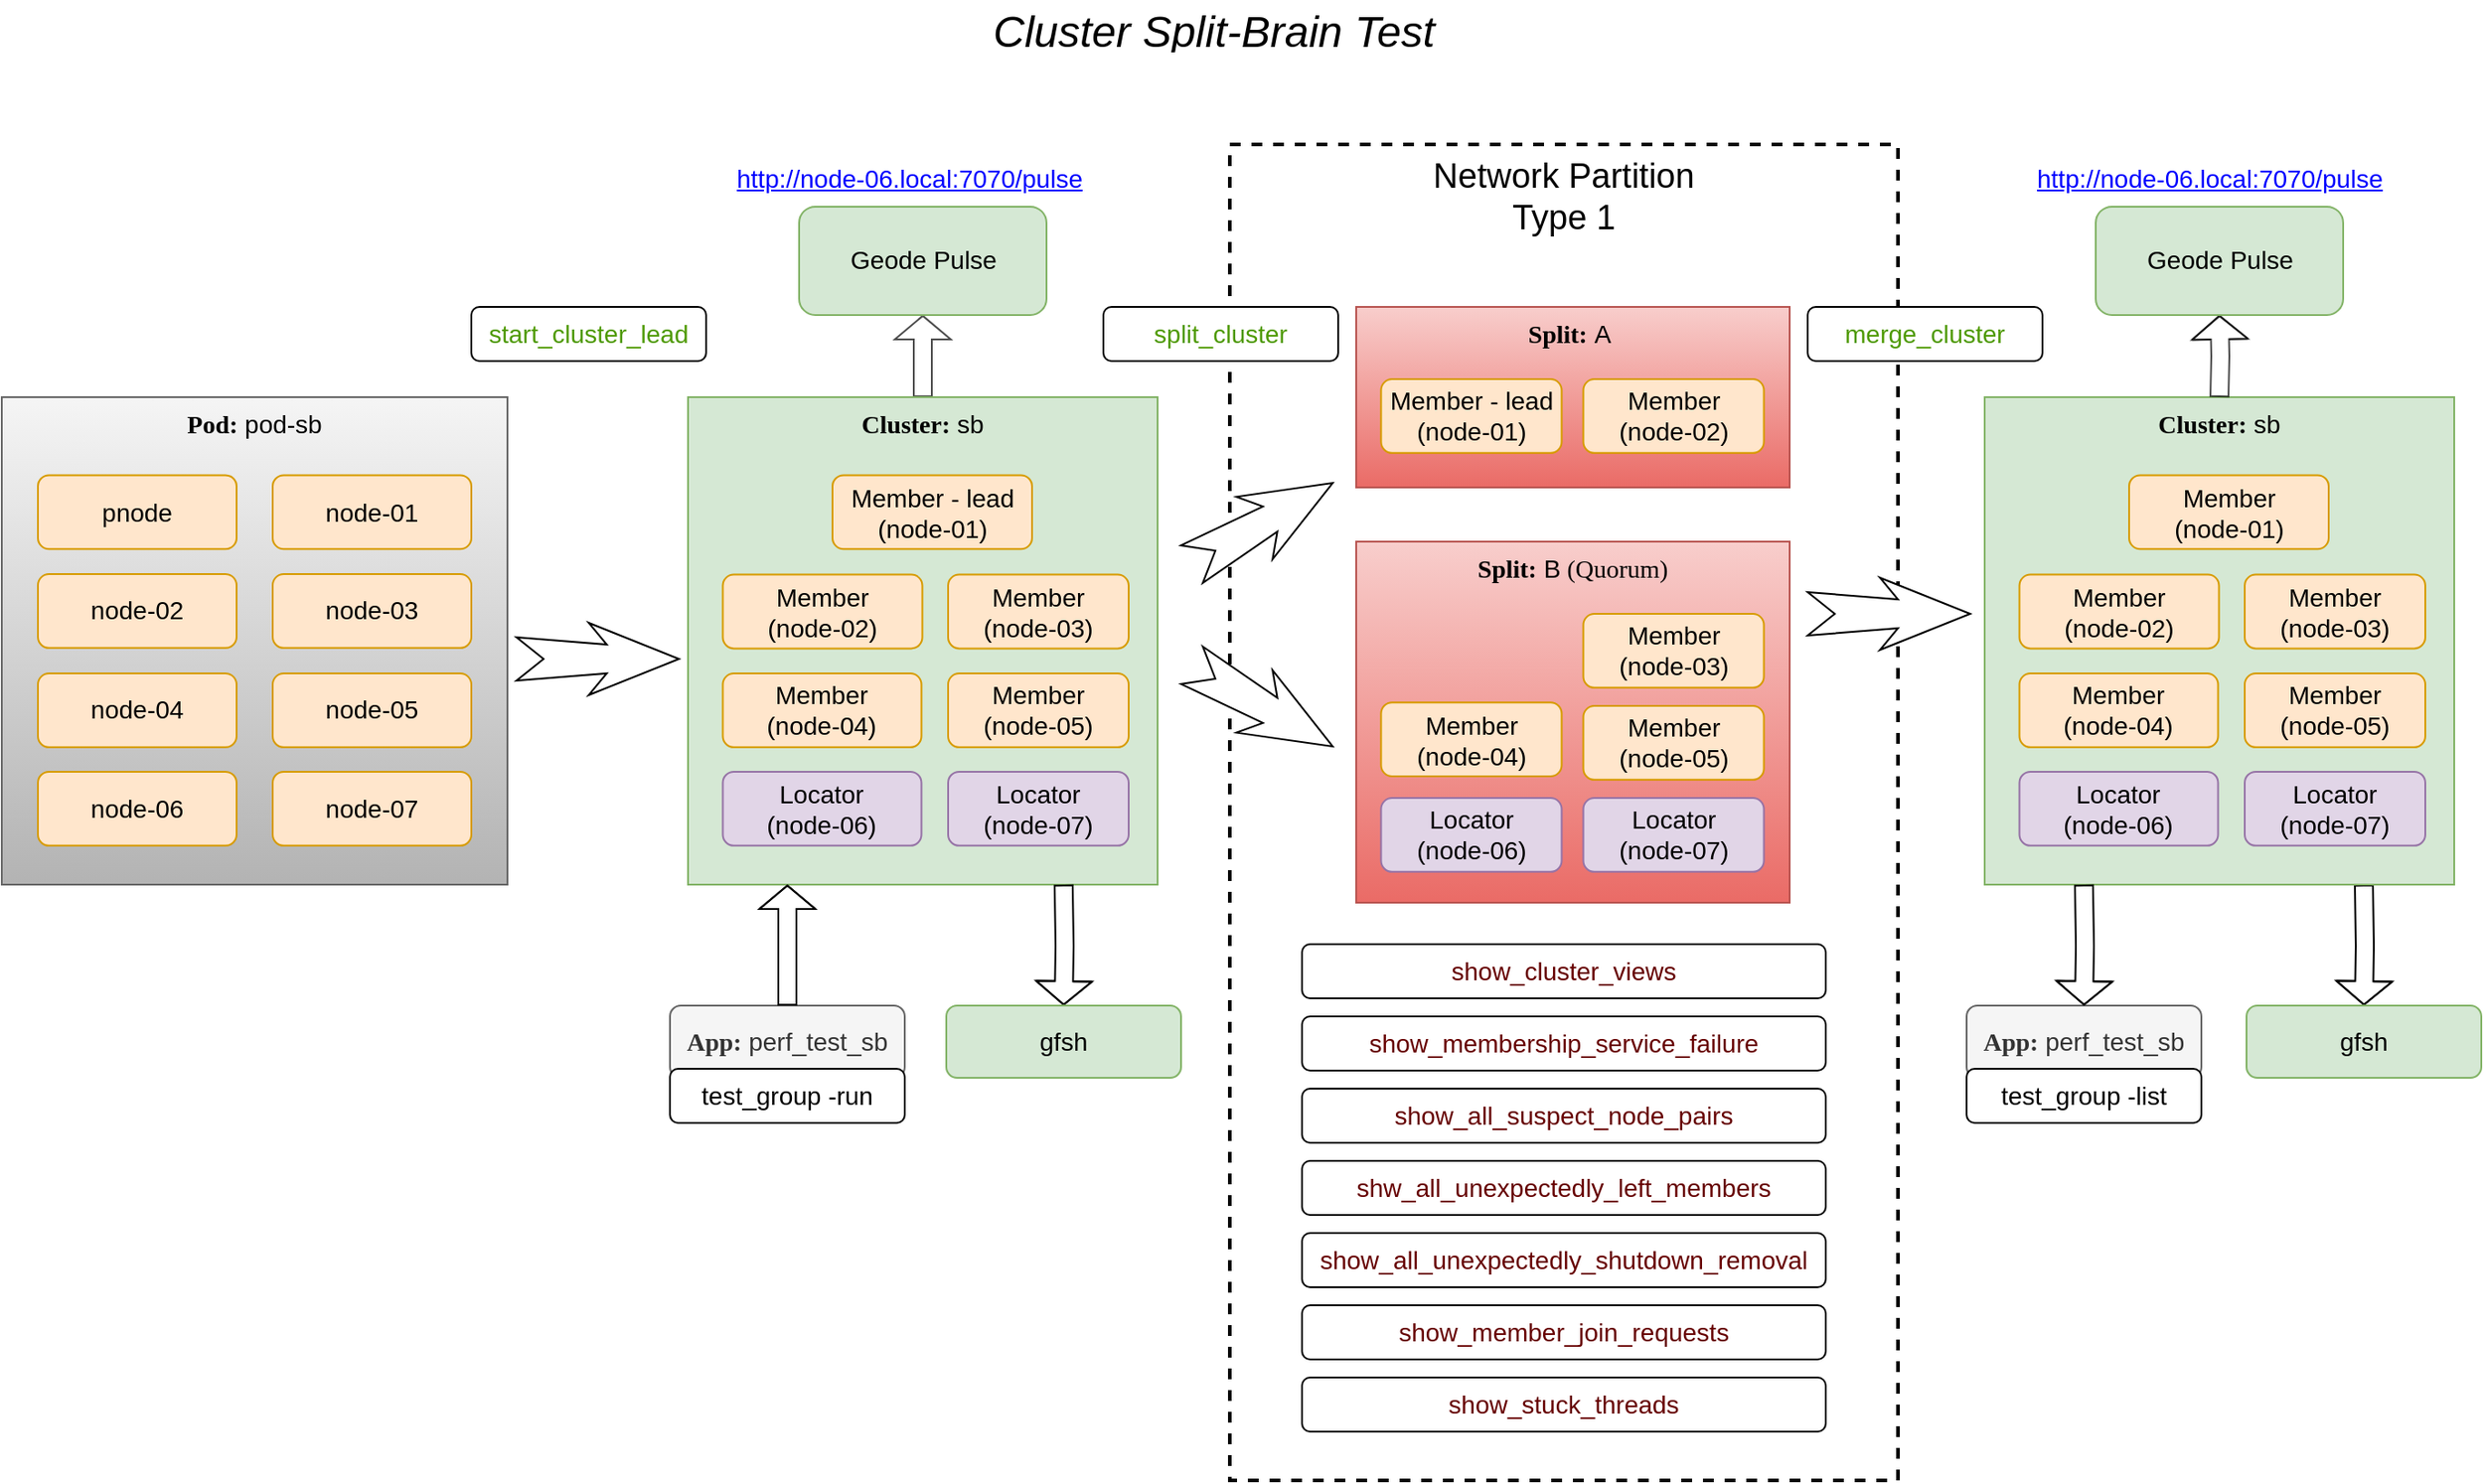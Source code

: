 <mxfile version="18.1.3" type="device" pages="5"><diagram id="xYwLR2UqlYT7eMp3bA7n" name="Type-1"><mxGraphModel dx="2702" dy="1449" grid="1" gridSize="10" guides="1" tooltips="1" connect="1" arrows="1" fold="1" page="1" pageScale="1" pageWidth="1100" pageHeight="850" math="0" shadow="0"><root><mxCell id="0"/><mxCell id="1" parent="0"/><mxCell id="n2d5Ysh8xPPXWCEbewTL-1" value="Network Partition&lt;br&gt;Type 1" style="rounded=0;whiteSpace=wrap;html=1;fontFamily=Helvetica;fontSize=19;fontColor=#000000;dashed=1;strokeWidth=2;verticalAlign=top;" parent="1" vertex="1"><mxGeometry x="620" y="140" width="370" height="740" as="geometry"/></mxCell><mxCell id="jrV6Bs1qph51l29dAwSj-44" style="edgeStyle=orthogonalEdgeStyle;shape=flexArrow;rounded=0;jumpStyle=arc;orthogonalLoop=1;jettySize=auto;html=1;fontFamily=Comic Sans MS;startArrow=none;startFill=0;startSize=2;endSize=4;sourcePerimeterSpacing=0;targetPerimeterSpacing=4;strokeWidth=1;opacity=70;exitX=0.5;exitY=0;exitDx=0;exitDy=0;entryX=0.5;entryY=1;entryDx=0;entryDy=0;" parent="1" source="CyzZMsWtrHrNjoPyC6mT-4" target="jrV6Bs1qph51l29dAwSj-31" edge="1"><mxGeometry relative="1" as="geometry"><mxPoint x="451.4" y="250.0" as="sourcePoint"/><mxPoint x="450" y="190" as="targetPoint"/></mxGeometry></mxCell><mxCell id="jrV6Bs1qph51l29dAwSj-30" value="&lt;font face=&quot;Comic Sans MS&quot; style=&quot;font-size: 14px;&quot;&gt;&lt;b style=&quot;font-size: 14px;&quot;&gt;App:&lt;/b&gt;&lt;/font&gt; perf_test_sb" style="rounded=1;whiteSpace=wrap;html=1;fontFamily=Helvetica;strokeWidth=1;fillColor=#f5f5f5;fontColor=#333333;strokeColor=#666666;fontSize=14;" parent="1" vertex="1"><mxGeometry x="310" y="617" width="130" height="40" as="geometry"/></mxCell><mxCell id="jrV6Bs1qph51l29dAwSj-31" value="Geode Pulse" style="rounded=1;whiteSpace=wrap;html=1;fontFamily=Helvetica;strokeWidth=1;fillColor=#d5e8d4;strokeColor=#82b366;perimeterSpacing=0;fontSize=14;flipH=1;" parent="1" vertex="1"><mxGeometry x="381.5" y="174.44" width="137" height="60" as="geometry"/></mxCell><mxCell id="MGMHbDM9Ftv9iO5hppTN-1" value="" style="shape=image;verticalLabelPosition=bottom;labelBackgroundColor=default;verticalAlign=top;aspect=fixed;imageAspect=0;image=https://geode.apache.org/img/Apache_Geode_logo.png;" parent="1" vertex="1"><mxGeometry x="-20.0" y="134.44" width="158.54" height="50" as="geometry"/></mxCell><mxCell id="MGMHbDM9Ftv9iO5hppTN-15" value="http://node-06.local:7070/pulse" style="text;html=1;resizable=0;autosize=1;align=left;verticalAlign=middle;points=[];fillColor=none;strokeColor=none;rounded=0;fontSize=14;fontStyle=4;fontColor=#0000FF;flipH=1;" parent="1" vertex="1"><mxGeometry x="345" y="149.44" width="210" height="20" as="geometry"/></mxCell><mxCell id="MGMHbDM9Ftv9iO5hppTN-21" style="edgeStyle=orthogonalEdgeStyle;shape=flexArrow;rounded=0;orthogonalLoop=1;jettySize=auto;html=1;fontSize=14;fontColor=#0000FF;startSize=2;endSize=4;" parent="1" target="MGMHbDM9Ftv9iO5hppTN-20" edge="1"><mxGeometry relative="1" as="geometry"><mxPoint x="1248" y="550" as="sourcePoint"/></mxGeometry></mxCell><mxCell id="MGMHbDM9Ftv9iO5hppTN-20" value="gfsh" style="rounded=1;whiteSpace=wrap;html=1;fontFamily=Helvetica;strokeWidth=1;fillColor=#d5e8d4;strokeColor=#82b366;perimeterSpacing=0;fontSize=14;" parent="1" vertex="1"><mxGeometry x="1183" y="617" width="130" height="40" as="geometry"/></mxCell><mxCell id="CyzZMsWtrHrNjoPyC6mT-13" value="" style="group" parent="1" vertex="1" connectable="0"><mxGeometry x="320" y="280" width="260" height="270" as="geometry"/></mxCell><mxCell id="CyzZMsWtrHrNjoPyC6mT-2" value="" style="group;fillColor=#d5e8d4;gradientColor=#97d077;strokeColor=#82b366;container=0;" parent="CyzZMsWtrHrNjoPyC6mT-13" vertex="1" connectable="0"><mxGeometry x="10" width="240" height="270" as="geometry"/></mxCell><mxCell id="CyzZMsWtrHrNjoPyC6mT-3" value="" style="group;fillColor=#d5e8d4;gradientColor=#97d077;strokeColor=#82b366;container=0;" parent="CyzZMsWtrHrNjoPyC6mT-13" vertex="1" connectable="0"><mxGeometry x="10" width="240" height="270" as="geometry"/></mxCell><mxCell id="CyzZMsWtrHrNjoPyC6mT-4" value="&lt;font face=&quot;Comic Sans MS&quot; style=&quot;font-size: 14px;&quot;&gt;&lt;b style=&quot;font-size: 14px;&quot;&gt;Cluster:&lt;/b&gt;&lt;/font&gt;&amp;nbsp;sb" style="rounded=0;whiteSpace=wrap;html=1;align=center;verticalAlign=top;fillColor=#d5e8d4;strokeColor=#82b366;fontSize=14;" parent="CyzZMsWtrHrNjoPyC6mT-13" vertex="1"><mxGeometry width="260" height="270" as="geometry"/></mxCell><mxCell id="CyzZMsWtrHrNjoPyC6mT-6" value="Member&lt;br&gt;(node-04)" style="rounded=1;whiteSpace=wrap;html=1;fontFamily=Helvetica;fillColor=#ffe6cc;strokeColor=#d79b00;fontSize=14;" parent="CyzZMsWtrHrNjoPyC6mT-13" vertex="1"><mxGeometry x="19.25" y="153" width="110" height="40.92" as="geometry"/></mxCell><mxCell id="CyzZMsWtrHrNjoPyC6mT-7" value="Member&lt;br&gt;(node-05)" style="rounded=1;whiteSpace=wrap;html=1;fontFamily=Helvetica;fillColor=#ffe6cc;strokeColor=#d79b00;fontSize=14;" parent="CyzZMsWtrHrNjoPyC6mT-13" vertex="1"><mxGeometry x="144" y="153" width="100" height="40.92" as="geometry"/></mxCell><mxCell id="CyzZMsWtrHrNjoPyC6mT-8" value="Member&lt;br&gt;(node-03)" style="rounded=1;whiteSpace=wrap;html=1;fontFamily=Helvetica;fillColor=#ffe6cc;strokeColor=#d79b00;fontSize=14;" parent="CyzZMsWtrHrNjoPyC6mT-13" vertex="1"><mxGeometry x="144" y="98.28" width="100" height="40.92" as="geometry"/></mxCell><mxCell id="CyzZMsWtrHrNjoPyC6mT-9" value="Member - lead&lt;br&gt;(node-01)" style="rounded=1;whiteSpace=wrap;html=1;fontFamily=Helvetica;fillColor=#ffe6cc;strokeColor=#d79b00;fontSize=14;" parent="CyzZMsWtrHrNjoPyC6mT-13" vertex="1"><mxGeometry x="80" y="43.2" width="110.5" height="40.92" as="geometry"/></mxCell><mxCell id="CyzZMsWtrHrNjoPyC6mT-10" value="Member&lt;br&gt;(node-02)" style="rounded=1;whiteSpace=wrap;html=1;fontFamily=Helvetica;fillColor=#ffe6cc;strokeColor=#d79b00;fontSize=14;" parent="CyzZMsWtrHrNjoPyC6mT-13" vertex="1"><mxGeometry x="19.25" y="98.28" width="110.5" height="40.92" as="geometry"/></mxCell><mxCell id="CyzZMsWtrHrNjoPyC6mT-11" value="Locator&lt;br&gt;(node-06)" style="rounded=1;whiteSpace=wrap;html=1;fontFamily=Helvetica;fillColor=#e1d5e7;strokeColor=#9673a6;fontSize=14;" parent="CyzZMsWtrHrNjoPyC6mT-13" vertex="1"><mxGeometry x="19.25" y="207.48" width="110" height="40.92" as="geometry"/></mxCell><mxCell id="CyzZMsWtrHrNjoPyC6mT-12" value="Locator&lt;br&gt;(node-07)" style="rounded=1;whiteSpace=wrap;html=1;fontFamily=Helvetica;fillColor=#e1d5e7;strokeColor=#9673a6;fontSize=14;" parent="CyzZMsWtrHrNjoPyC6mT-13" vertex="1"><mxGeometry x="144" y="207.48" width="100" height="40.92" as="geometry"/></mxCell><mxCell id="CyzZMsWtrHrNjoPyC6mT-14" value="" style="group" parent="1" vertex="1" connectable="0"><mxGeometry x="-60" y="280" width="280" height="270" as="geometry"/></mxCell><mxCell id="I6qnYf1NPqEzn18Tqs_e-16" value="" style="group;fillColor=#d5e8d4;gradientColor=#97d077;strokeColor=#82b366;container=0;" parent="CyzZMsWtrHrNjoPyC6mT-14" vertex="1" connectable="0"><mxGeometry x="20" width="240" height="270" as="geometry"/></mxCell><mxCell id="I6qnYf1NPqEzn18Tqs_e-2" value="&lt;font face=&quot;Comic Sans MS&quot; style=&quot;font-size: 14px;&quot;&gt;&lt;b style=&quot;font-size: 14px;&quot;&gt;Pod:&lt;/b&gt;&lt;/font&gt; pod-sb" style="rounded=0;whiteSpace=wrap;html=1;align=center;verticalAlign=top;fillColor=#f5f5f5;strokeColor=#666666;fontSize=14;gradientColor=#b3b3b3;" parent="CyzZMsWtrHrNjoPyC6mT-14" vertex="1"><mxGeometry width="280" height="270" as="geometry"/></mxCell><mxCell id="I6qnYf1NPqEzn18Tqs_e-12" value="node-04" style="rounded=1;whiteSpace=wrap;html=1;fontFamily=Helvetica;fillColor=#ffe6cc;strokeColor=#d79b00;fontSize=14;" parent="CyzZMsWtrHrNjoPyC6mT-14" vertex="1"><mxGeometry x="20" y="153" width="110" height="40.92" as="geometry"/></mxCell><mxCell id="I6qnYf1NPqEzn18Tqs_e-11" value="node-05" style="rounded=1;whiteSpace=wrap;html=1;fontFamily=Helvetica;fillColor=#ffe6cc;strokeColor=#d79b00;fontSize=14;" parent="CyzZMsWtrHrNjoPyC6mT-14" vertex="1"><mxGeometry x="150" y="153" width="110" height="40.92" as="geometry"/></mxCell><mxCell id="I6qnYf1NPqEzn18Tqs_e-10" value="node-03" style="rounded=1;whiteSpace=wrap;html=1;fontFamily=Helvetica;fillColor=#ffe6cc;strokeColor=#d79b00;fontSize=14;" parent="CyzZMsWtrHrNjoPyC6mT-14" vertex="1"><mxGeometry x="150" y="98" width="110" height="40.92" as="geometry"/></mxCell><mxCell id="I6qnYf1NPqEzn18Tqs_e-9" value="node-01" style="rounded=1;whiteSpace=wrap;html=1;fontFamily=Helvetica;fillColor=#ffe6cc;strokeColor=#d79b00;fontSize=14;" parent="CyzZMsWtrHrNjoPyC6mT-14" vertex="1"><mxGeometry x="150" y="43.2" width="110" height="40.92" as="geometry"/></mxCell><mxCell id="I6qnYf1NPqEzn18Tqs_e-8" value="node-02" style="rounded=1;whiteSpace=wrap;html=1;fontFamily=Helvetica;fillColor=#ffe6cc;strokeColor=#d79b00;fontSize=14;" parent="CyzZMsWtrHrNjoPyC6mT-14" vertex="1"><mxGeometry x="20" y="98" width="110" height="40.92" as="geometry"/></mxCell><mxCell id="I6qnYf1NPqEzn18Tqs_e-14" value="node-06" style="rounded=1;whiteSpace=wrap;html=1;fontFamily=Helvetica;fillColor=#ffe6cc;strokeColor=#d79b00;fontSize=14;" parent="CyzZMsWtrHrNjoPyC6mT-14" vertex="1"><mxGeometry x="20" y="207.48" width="110" height="40.92" as="geometry"/></mxCell><mxCell id="I6qnYf1NPqEzn18Tqs_e-15" value="node-07" style="rounded=1;whiteSpace=wrap;html=1;fontFamily=Helvetica;fillColor=#ffe6cc;strokeColor=#d79b00;fontSize=14;" parent="CyzZMsWtrHrNjoPyC6mT-14" vertex="1"><mxGeometry x="150" y="207.48" width="110" height="40.92" as="geometry"/></mxCell><mxCell id="I6qnYf1NPqEzn18Tqs_e-3" value="pnode" style="rounded=1;whiteSpace=wrap;html=1;fontFamily=Helvetica;fillColor=#ffe6cc;strokeColor=#d79b00;fontSize=14;" parent="CyzZMsWtrHrNjoPyC6mT-14" vertex="1"><mxGeometry x="20" y="43.2" width="110" height="40.92" as="geometry"/></mxCell><mxCell id="CyzZMsWtrHrNjoPyC6mT-35" value="" style="html=1;shadow=0;dashed=0;align=center;verticalAlign=middle;shape=mxgraph.arrows2.stylisedArrow;dy=0.6;dx=40;notch=15;feather=0.4;fontFamily=Helvetica;" parent="1" vertex="1"><mxGeometry x="225" y="405" width="90" height="40" as="geometry"/></mxCell><mxCell id="CyzZMsWtrHrNjoPyC6mT-37" value="" style="html=1;shadow=0;dashed=0;align=center;verticalAlign=middle;shape=mxgraph.arrows2.stylisedArrow;dy=0.6;dx=40;notch=15;feather=0.4;fontFamily=Helvetica;rotation=30;" parent="1" vertex="1"><mxGeometry x="593" y="431" width="90" height="40" as="geometry"/></mxCell><mxCell id="CyzZMsWtrHrNjoPyC6mT-38" value="" style="html=1;shadow=0;dashed=0;align=center;verticalAlign=middle;shape=mxgraph.arrows2.stylisedArrow;dy=0.6;dx=40;notch=15;feather=0.4;fontFamily=Helvetica;rotation=-30;" parent="1" vertex="1"><mxGeometry x="593" y="330" width="90" height="40" as="geometry"/></mxCell><mxCell id="CyzZMsWtrHrNjoPyC6mT-39" value="" style="group" parent="1" vertex="1" connectable="0"><mxGeometry x="690" y="360" width="240" height="200" as="geometry"/></mxCell><mxCell id="CyzZMsWtrHrNjoPyC6mT-27" value="&lt;b style=&quot;&quot;&gt;&lt;font face=&quot;Comic Sans MS&quot;&gt;Split:&lt;/font&gt;&amp;nbsp;&lt;/b&gt;B&lt;span style=&quot;font-family: &amp;quot;Comic Sans MS&amp;quot;;&quot;&gt;&amp;nbsp;(&lt;/span&gt;&lt;span style=&quot;font-family: &amp;quot;Comic Sans MS&amp;quot;;&quot;&gt;Quorum&lt;/span&gt;&lt;span style=&quot;font-family: &amp;quot;Comic Sans MS&amp;quot;;&quot;&gt;)&lt;/span&gt;&lt;br&gt;&lt;font style=&quot;font-weight: bold;&quot; face=&quot;Comic Sans MS&quot;&gt;&amp;nbsp;&lt;/font&gt;" style="rounded=0;whiteSpace=wrap;html=1;align=center;verticalAlign=top;fillColor=#f8cecc;fontSize=14;gradientColor=#ea6b66;strokeColor=#b85450;" parent="CyzZMsWtrHrNjoPyC6mT-39" vertex="1"><mxGeometry width="240" height="200" as="geometry"/></mxCell><mxCell id="CyzZMsWtrHrNjoPyC6mT-29" value="Member&lt;br&gt;(node-03)" style="rounded=1;whiteSpace=wrap;html=1;fontFamily=Helvetica;fillColor=#ffe6cc;strokeColor=#d79b00;fontSize=14;" parent="CyzZMsWtrHrNjoPyC6mT-39" vertex="1"><mxGeometry x="125.75" y="40" width="100" height="40.92" as="geometry"/></mxCell><mxCell id="CyzZMsWtrHrNjoPyC6mT-30" value="Member&lt;br&gt;(node-04)" style="rounded=1;whiteSpace=wrap;html=1;fontFamily=Helvetica;fillColor=#ffe6cc;strokeColor=#d79b00;fontSize=14;" parent="CyzZMsWtrHrNjoPyC6mT-39" vertex="1"><mxGeometry x="13.75" y="89.08" width="100" height="40.92" as="geometry"/></mxCell><mxCell id="CyzZMsWtrHrNjoPyC6mT-31" value="Member&lt;br&gt;(node-05)" style="rounded=1;whiteSpace=wrap;html=1;fontFamily=Helvetica;fillColor=#ffe6cc;strokeColor=#d79b00;fontSize=14;" parent="CyzZMsWtrHrNjoPyC6mT-39" vertex="1"><mxGeometry x="125.75" y="91" width="100" height="40.92" as="geometry"/></mxCell><mxCell id="CyzZMsWtrHrNjoPyC6mT-33" value="Locator&lt;br&gt;(node-06)" style="rounded=1;whiteSpace=wrap;html=1;fontFamily=Helvetica;fillColor=#e1d5e7;strokeColor=#9673a6;fontSize=14;" parent="CyzZMsWtrHrNjoPyC6mT-39" vertex="1"><mxGeometry x="13.75" y="142" width="100" height="40.92" as="geometry"/></mxCell><mxCell id="CyzZMsWtrHrNjoPyC6mT-34" value="Locator&lt;br&gt;(node-07)" style="rounded=1;whiteSpace=wrap;html=1;fontFamily=Helvetica;fillColor=#e1d5e7;strokeColor=#9673a6;fontSize=14;" parent="CyzZMsWtrHrNjoPyC6mT-39" vertex="1"><mxGeometry x="125.75" y="142" width="100" height="40.92" as="geometry"/></mxCell><mxCell id="CyzZMsWtrHrNjoPyC6mT-40" value="" style="group" parent="1" vertex="1" connectable="0"><mxGeometry x="690" y="230" width="240" height="100" as="geometry"/></mxCell><mxCell id="CyzZMsWtrHrNjoPyC6mT-18" value="&lt;b style=&quot;&quot;&gt;&lt;font face=&quot;Comic Sans MS&quot;&gt;Split:&lt;/font&gt;&amp;nbsp;&lt;/b&gt;A&lt;font style=&quot;font-weight: bold;&quot; face=&quot;Comic Sans MS&quot;&gt;&amp;nbsp;&lt;/font&gt;" style="rounded=0;whiteSpace=wrap;html=1;align=center;verticalAlign=top;fillColor=#f8cecc;fontSize=14;gradientColor=#ea6b66;strokeColor=#b85450;" parent="CyzZMsWtrHrNjoPyC6mT-40" vertex="1"><mxGeometry width="240" height="100" as="geometry"/></mxCell><mxCell id="CyzZMsWtrHrNjoPyC6mT-22" value="Member - lead&lt;br&gt;(node-01)" style="rounded=1;whiteSpace=wrap;html=1;fontFamily=Helvetica;fillColor=#ffe6cc;strokeColor=#d79b00;fontSize=14;" parent="CyzZMsWtrHrNjoPyC6mT-40" vertex="1"><mxGeometry x="13.75" y="40" width="100" height="40.92" as="geometry"/></mxCell><mxCell id="CyzZMsWtrHrNjoPyC6mT-23" value="Member&lt;br&gt;(node-02)" style="rounded=1;whiteSpace=wrap;html=1;fontFamily=Helvetica;fillColor=#ffe6cc;strokeColor=#d79b00;fontSize=14;" parent="CyzZMsWtrHrNjoPyC6mT-40" vertex="1"><mxGeometry x="125.75" y="40" width="100" height="40.92" as="geometry"/></mxCell><mxCell id="CyzZMsWtrHrNjoPyC6mT-41" value="" style="group" parent="1" vertex="1" connectable="0"><mxGeometry x="1038" y="280" width="260" height="270" as="geometry"/></mxCell><mxCell id="CyzZMsWtrHrNjoPyC6mT-42" value="" style="group;fillColor=#d5e8d4;gradientColor=#97d077;strokeColor=#82b366;container=0;" parent="CyzZMsWtrHrNjoPyC6mT-41" vertex="1" connectable="0"><mxGeometry x="10" width="240" height="270" as="geometry"/></mxCell><mxCell id="CyzZMsWtrHrNjoPyC6mT-43" value="" style="group;fillColor=#d5e8d4;gradientColor=#97d077;strokeColor=#82b366;container=0;" parent="CyzZMsWtrHrNjoPyC6mT-41" vertex="1" connectable="0"><mxGeometry x="10" width="240" height="270" as="geometry"/></mxCell><mxCell id="CyzZMsWtrHrNjoPyC6mT-44" value="&lt;font face=&quot;Comic Sans MS&quot; style=&quot;font-size: 14px;&quot;&gt;&lt;b style=&quot;font-size: 14px;&quot;&gt;Cluster:&lt;/b&gt;&lt;/font&gt;&amp;nbsp;sb" style="rounded=0;whiteSpace=wrap;html=1;align=center;verticalAlign=top;fillColor=#d5e8d4;strokeColor=#82b366;fontSize=14;" parent="CyzZMsWtrHrNjoPyC6mT-41" vertex="1"><mxGeometry width="260" height="270" as="geometry"/></mxCell><mxCell id="CyzZMsWtrHrNjoPyC6mT-45" value="Member&lt;br&gt;(node-04)" style="rounded=1;whiteSpace=wrap;html=1;fontFamily=Helvetica;fillColor=#ffe6cc;strokeColor=#d79b00;fontSize=14;" parent="CyzZMsWtrHrNjoPyC6mT-41" vertex="1"><mxGeometry x="19.25" y="153" width="110" height="40.92" as="geometry"/></mxCell><mxCell id="CyzZMsWtrHrNjoPyC6mT-46" value="Member&lt;br&gt;(node-05)" style="rounded=1;whiteSpace=wrap;html=1;fontFamily=Helvetica;fillColor=#ffe6cc;strokeColor=#d79b00;fontSize=14;" parent="CyzZMsWtrHrNjoPyC6mT-41" vertex="1"><mxGeometry x="144" y="153" width="100" height="40.92" as="geometry"/></mxCell><mxCell id="CyzZMsWtrHrNjoPyC6mT-47" value="Member&lt;br&gt;(node-03)" style="rounded=1;whiteSpace=wrap;html=1;fontFamily=Helvetica;fillColor=#ffe6cc;strokeColor=#d79b00;fontSize=14;" parent="CyzZMsWtrHrNjoPyC6mT-41" vertex="1"><mxGeometry x="144" y="98.28" width="100" height="40.92" as="geometry"/></mxCell><mxCell id="CyzZMsWtrHrNjoPyC6mT-48" value="Member&lt;br&gt;(node-01)" style="rounded=1;whiteSpace=wrap;html=1;fontFamily=Helvetica;fillColor=#ffe6cc;strokeColor=#d79b00;fontSize=14;" parent="CyzZMsWtrHrNjoPyC6mT-41" vertex="1"><mxGeometry x="80" y="43.2" width="110.5" height="40.92" as="geometry"/></mxCell><mxCell id="CyzZMsWtrHrNjoPyC6mT-49" value="Member&lt;br&gt;(node-02)" style="rounded=1;whiteSpace=wrap;html=1;fontFamily=Helvetica;fillColor=#ffe6cc;strokeColor=#d79b00;fontSize=14;" parent="CyzZMsWtrHrNjoPyC6mT-41" vertex="1"><mxGeometry x="19.25" y="98.28" width="110.5" height="40.92" as="geometry"/></mxCell><mxCell id="CyzZMsWtrHrNjoPyC6mT-50" value="Locator&lt;br&gt;(node-06)" style="rounded=1;whiteSpace=wrap;html=1;fontFamily=Helvetica;fillColor=#e1d5e7;strokeColor=#9673a6;fontSize=14;" parent="CyzZMsWtrHrNjoPyC6mT-41" vertex="1"><mxGeometry x="19.25" y="207.48" width="110" height="40.92" as="geometry"/></mxCell><mxCell id="CyzZMsWtrHrNjoPyC6mT-51" value="Locator&lt;br&gt;(node-07)" style="rounded=1;whiteSpace=wrap;html=1;fontFamily=Helvetica;fillColor=#e1d5e7;strokeColor=#9673a6;fontSize=14;" parent="CyzZMsWtrHrNjoPyC6mT-41" vertex="1"><mxGeometry x="144" y="207.48" width="100" height="40.92" as="geometry"/></mxCell><mxCell id="CyzZMsWtrHrNjoPyC6mT-52" value="" style="html=1;shadow=0;dashed=0;align=center;verticalAlign=middle;shape=mxgraph.arrows2.stylisedArrow;dy=0.6;dx=40;notch=15;feather=0.4;fontFamily=Helvetica;" parent="1" vertex="1"><mxGeometry x="940" y="380" width="90" height="40" as="geometry"/></mxCell><mxCell id="CyzZMsWtrHrNjoPyC6mT-54" style="edgeStyle=orthogonalEdgeStyle;shape=flexArrow;rounded=0;jumpStyle=arc;orthogonalLoop=1;jettySize=auto;html=1;fontFamily=Comic Sans MS;startArrow=none;startFill=0;startSize=2;endSize=4;sourcePerimeterSpacing=0;targetPerimeterSpacing=4;strokeWidth=1;opacity=70;entryX=0.5;entryY=1;entryDx=0;entryDy=0;" parent="1" target="CyzZMsWtrHrNjoPyC6mT-55" edge="1"><mxGeometry relative="1" as="geometry"><mxPoint x="1168" y="280" as="sourcePoint"/><mxPoint x="1168" y="190" as="targetPoint"/></mxGeometry></mxCell><mxCell id="CyzZMsWtrHrNjoPyC6mT-55" value="Geode Pulse" style="rounded=1;whiteSpace=wrap;html=1;fontFamily=Helvetica;strokeWidth=1;fillColor=#d5e8d4;strokeColor=#82b366;perimeterSpacing=0;fontSize=14;flipH=1;" parent="1" vertex="1"><mxGeometry x="1099.5" y="174.44" width="137" height="60" as="geometry"/></mxCell><mxCell id="CyzZMsWtrHrNjoPyC6mT-56" value="http://node-06.local:7070/pulse" style="text;html=1;resizable=0;autosize=1;align=left;verticalAlign=middle;points=[];fillColor=none;strokeColor=none;rounded=0;fontSize=14;fontStyle=4;fontColor=#0000FF;flipH=1;" parent="1" vertex="1"><mxGeometry x="1065" y="149.44" width="210" height="20" as="geometry"/></mxCell><mxCell id="CyzZMsWtrHrNjoPyC6mT-58" style="edgeStyle=orthogonalEdgeStyle;shape=flexArrow;rounded=0;orthogonalLoop=1;jettySize=auto;html=1;fontSize=14;fontColor=#0000FF;startSize=2;endSize=4;exitX=0.5;exitY=0;exitDx=0;exitDy=0;" parent="1" source="jrV6Bs1qph51l29dAwSj-30" edge="1"><mxGeometry relative="1" as="geometry"><mxPoint x="375" y="600" as="sourcePoint"/><mxPoint x="375" y="550" as="targetPoint"/></mxGeometry></mxCell><mxCell id="CyzZMsWtrHrNjoPyC6mT-63" value="start_cluster_lead" style="rounded=1;whiteSpace=wrap;html=1;fontFamily=Helvetica;fontSize=14;fontColor=#4D9900;" parent="1" vertex="1"><mxGeometry x="200" y="230" width="130" height="30" as="geometry"/></mxCell><mxCell id="CyzZMsWtrHrNjoPyC6mT-64" value="merge_cluster" style="rounded=1;whiteSpace=wrap;html=1;fontFamily=Helvetica;fontSize=14;fontColor=#4D9900;" parent="1" vertex="1"><mxGeometry x="940" y="230" width="130" height="30" as="geometry"/></mxCell><mxCell id="CyzZMsWtrHrNjoPyC6mT-65" value="split_cluster" style="rounded=1;whiteSpace=wrap;html=1;fontFamily=Helvetica;fontSize=14;fontColor=#4D9900;" parent="1" vertex="1"><mxGeometry x="550" y="230" width="130" height="30" as="geometry"/></mxCell><mxCell id="CyzZMsWtrHrNjoPyC6mT-66" value="test_group -run" style="rounded=1;whiteSpace=wrap;html=1;fontFamily=Helvetica;fontSize=14;fontColor=#000000;" parent="1" vertex="1"><mxGeometry x="310" y="652" width="130" height="30" as="geometry"/></mxCell><mxCell id="CyzZMsWtrHrNjoPyC6mT-70" value="&lt;font face=&quot;Comic Sans MS&quot; style=&quot;font-size: 14px;&quot;&gt;&lt;b style=&quot;font-size: 14px;&quot;&gt;App:&lt;/b&gt;&lt;/font&gt; perf_test_sb" style="rounded=1;whiteSpace=wrap;html=1;fontFamily=Helvetica;strokeWidth=1;fillColor=#f5f5f5;fontColor=#333333;strokeColor=#666666;fontSize=14;" parent="1" vertex="1"><mxGeometry x="1028" y="617" width="130" height="40" as="geometry"/></mxCell><mxCell id="CyzZMsWtrHrNjoPyC6mT-71" style="edgeStyle=orthogonalEdgeStyle;shape=flexArrow;rounded=0;orthogonalLoop=1;jettySize=auto;html=1;fontSize=14;fontColor=#0000FF;startSize=2;endSize=4;exitX=0.5;exitY=0;exitDx=0;exitDy=0;entryX=0.5;entryY=0;entryDx=0;entryDy=0;" parent="1" target="CyzZMsWtrHrNjoPyC6mT-70" edge="1"><mxGeometry relative="1" as="geometry"><mxPoint x="1093" y="550" as="sourcePoint"/><mxPoint x="1093" y="600" as="targetPoint"/></mxGeometry></mxCell><mxCell id="CyzZMsWtrHrNjoPyC6mT-72" value="test_group -list" style="rounded=1;whiteSpace=wrap;html=1;fontFamily=Helvetica;fontSize=14;fontColor=#000000;" parent="1" vertex="1"><mxGeometry x="1028" y="652" width="130" height="30" as="geometry"/></mxCell><mxCell id="CyzZMsWtrHrNjoPyC6mT-73" value="show_cluster_views" style="rounded=1;whiteSpace=wrap;html=1;fontFamily=Helvetica;fontSize=14;fontColor=#660000;" parent="1" vertex="1"><mxGeometry x="660" y="583" width="290" height="30" as="geometry"/></mxCell><mxCell id="CyzZMsWtrHrNjoPyC6mT-74" value="show_membership_service_failure" style="rounded=1;whiteSpace=wrap;html=1;fontFamily=Helvetica;fontSize=14;fontColor=#660000;" parent="1" vertex="1"><mxGeometry x="660" y="623" width="290" height="30" as="geometry"/></mxCell><mxCell id="CyzZMsWtrHrNjoPyC6mT-75" value="show_all_suspect_node_pairs" style="rounded=1;whiteSpace=wrap;html=1;fontFamily=Helvetica;fontSize=14;fontColor=#660000;" parent="1" vertex="1"><mxGeometry x="660" y="663" width="290" height="30" as="geometry"/></mxCell><mxCell id="CyzZMsWtrHrNjoPyC6mT-76" value="shw_all_unexpectedly_left_members" style="rounded=1;whiteSpace=wrap;html=1;fontFamily=Helvetica;fontSize=14;fontColor=#660000;" parent="1" vertex="1"><mxGeometry x="660" y="703" width="290" height="30" as="geometry"/></mxCell><mxCell id="CyzZMsWtrHrNjoPyC6mT-77" value="show_all_unexpectedly_shutdown_removal" style="rounded=1;whiteSpace=wrap;html=1;fontFamily=Helvetica;fontSize=14;fontColor=#660000;" parent="1" vertex="1"><mxGeometry x="660" y="743" width="290" height="30" as="geometry"/></mxCell><mxCell id="CyzZMsWtrHrNjoPyC6mT-78" value="show_stuck_threads" style="rounded=1;whiteSpace=wrap;html=1;fontFamily=Helvetica;fontSize=14;fontColor=#660000;" parent="1" vertex="1"><mxGeometry x="660" y="823" width="290" height="30" as="geometry"/></mxCell><mxCell id="CyzZMsWtrHrNjoPyC6mT-79" value="show_member_join_requests" style="rounded=1;whiteSpace=wrap;html=1;fontFamily=Helvetica;fontSize=14;fontColor=#660000;" parent="1" vertex="1"><mxGeometry x="660" y="783" width="290" height="30" as="geometry"/></mxCell><mxCell id="CyzZMsWtrHrNjoPyC6mT-80" style="edgeStyle=orthogonalEdgeStyle;shape=flexArrow;rounded=0;orthogonalLoop=1;jettySize=auto;html=1;fontSize=14;fontColor=#0000FF;startSize=2;endSize=4;" parent="1" target="CyzZMsWtrHrNjoPyC6mT-81" edge="1"><mxGeometry relative="1" as="geometry"><mxPoint x="528" y="550" as="sourcePoint"/></mxGeometry></mxCell><mxCell id="CyzZMsWtrHrNjoPyC6mT-81" value="gfsh" style="rounded=1;whiteSpace=wrap;html=1;fontFamily=Helvetica;strokeWidth=1;fillColor=#d5e8d4;strokeColor=#82b366;perimeterSpacing=0;fontSize=14;" parent="1" vertex="1"><mxGeometry x="463" y="617" width="130" height="40" as="geometry"/></mxCell><mxCell id="CyzZMsWtrHrNjoPyC6mT-82" value="Cluster Split-Brain Test" style="text;strokeColor=none;fillColor=none;align=left;verticalAlign=middle;spacingLeft=4;spacingRight=4;overflow=hidden;points=[[0,0.5],[1,0.5]];portConstraint=eastwest;rotatable=0;fontFamily=Helvetica;fontSize=24;fontColor=#000000;fontStyle=2" parent="1" vertex="1"><mxGeometry x="483" y="60" width="290" height="30" as="geometry"/></mxCell><mxCell id="CyzZMsWtrHrNjoPyC6mT-83" value="" style="shape=image;verticalLabelPosition=bottom;labelBackgroundColor=default;verticalAlign=top;aspect=fixed;imageAspect=0;image=https://github.com/padogrid/padogrid/raw/develop/images/gemfire.jpg;" parent="1" vertex="1"><mxGeometry x="-20" y="60" width="147.14" height="64.38" as="geometry"/></mxCell></root></mxGraphModel></diagram><diagram id="6sZmv7GRISoUmhc7ADVI" name="Type-2"><mxGraphModel dx="2702" dy="1449" grid="1" gridSize="10" guides="1" tooltips="1" connect="1" arrows="1" fold="1" page="1" pageScale="1" pageWidth="1100" pageHeight="850" math="0" shadow="0"><root><mxCell id="0"/><mxCell id="1" parent="0"/><mxCell id="vlgROVSfsqghxocNhqxz-1" value="Network Partition&lt;br&gt;Type 2" style="rounded=0;whiteSpace=wrap;html=1;fontFamily=Helvetica;fontSize=19;fontColor=#000000;dashed=1;strokeWidth=2;verticalAlign=top;" parent="1" vertex="1"><mxGeometry x="620" y="140" width="370" height="740" as="geometry"/></mxCell><mxCell id="gfrOLg-E3PoSGT5iAEgf-41" value="&lt;b style=&quot;&quot;&gt;&lt;font face=&quot;Comic Sans MS&quot;&gt;Split:&lt;/font&gt;&amp;nbsp;&lt;/b&gt;A&lt;font style=&quot;font-weight: bold;&quot; face=&quot;Comic Sans MS&quot;&gt;&amp;nbsp;&lt;/font&gt;" style="rounded=0;whiteSpace=wrap;html=1;align=center;verticalAlign=top;fillColor=#f8cecc;fontSize=14;gradientColor=#ea6b66;strokeColor=#b85450;" parent="1" vertex="1"><mxGeometry x="690" y="230" width="240" height="150" as="geometry"/></mxCell><mxCell id="gfrOLg-E3PoSGT5iAEgf-1" style="edgeStyle=orthogonalEdgeStyle;shape=flexArrow;rounded=0;jumpStyle=arc;orthogonalLoop=1;jettySize=auto;html=1;fontFamily=Comic Sans MS;startArrow=none;startFill=0;startSize=2;endSize=4;sourcePerimeterSpacing=0;targetPerimeterSpacing=4;strokeWidth=1;opacity=70;exitX=0.5;exitY=0;exitDx=0;exitDy=0;entryX=0.5;entryY=1;entryDx=0;entryDy=0;" parent="1" source="gfrOLg-E3PoSGT5iAEgf-11" target="gfrOLg-E3PoSGT5iAEgf-3" edge="1"><mxGeometry relative="1" as="geometry"><mxPoint x="451.4" y="250.0" as="sourcePoint"/><mxPoint x="450" y="190" as="targetPoint"/></mxGeometry></mxCell><mxCell id="gfrOLg-E3PoSGT5iAEgf-2" value="&lt;font face=&quot;Comic Sans MS&quot; style=&quot;font-size: 14px;&quot;&gt;&lt;b style=&quot;font-size: 14px;&quot;&gt;App:&lt;/b&gt;&lt;/font&gt; perf_test_sb" style="rounded=1;whiteSpace=wrap;html=1;fontFamily=Helvetica;strokeWidth=1;fillColor=#f5f5f5;fontColor=#333333;strokeColor=#666666;fontSize=14;" parent="1" vertex="1"><mxGeometry x="310" y="617" width="130" height="40" as="geometry"/></mxCell><mxCell id="gfrOLg-E3PoSGT5iAEgf-3" value="Geode Pulse" style="rounded=1;whiteSpace=wrap;html=1;fontFamily=Helvetica;strokeWidth=1;fillColor=#d5e8d4;strokeColor=#82b366;perimeterSpacing=0;fontSize=14;flipH=1;" parent="1" vertex="1"><mxGeometry x="381.5" y="174.44" width="137" height="60" as="geometry"/></mxCell><mxCell id="gfrOLg-E3PoSGT5iAEgf-4" value="" style="shape=image;verticalLabelPosition=bottom;labelBackgroundColor=default;verticalAlign=top;aspect=fixed;imageAspect=0;image=https://geode.apache.org/img/Apache_Geode_logo.png;" parent="1" vertex="1"><mxGeometry x="-20.0" y="134.44" width="158.54" height="50" as="geometry"/></mxCell><mxCell id="gfrOLg-E3PoSGT5iAEgf-5" value="http://node-06.local:7070/pulse" style="text;html=1;resizable=0;autosize=1;align=left;verticalAlign=middle;points=[];fillColor=none;strokeColor=none;rounded=0;fontSize=14;fontStyle=4;fontColor=#0000FF;flipH=1;" parent="1" vertex="1"><mxGeometry x="345" y="149.44" width="210" height="20" as="geometry"/></mxCell><mxCell id="gfrOLg-E3PoSGT5iAEgf-6" style="edgeStyle=orthogonalEdgeStyle;shape=flexArrow;rounded=0;orthogonalLoop=1;jettySize=auto;html=1;fontSize=14;fontColor=#0000FF;startSize=2;endSize=4;" parent="1" target="gfrOLg-E3PoSGT5iAEgf-7" edge="1"><mxGeometry relative="1" as="geometry"><mxPoint x="1248" y="550" as="sourcePoint"/></mxGeometry></mxCell><mxCell id="gfrOLg-E3PoSGT5iAEgf-7" value="gfsh" style="rounded=1;whiteSpace=wrap;html=1;fontFamily=Helvetica;strokeWidth=1;fillColor=#d5e8d4;strokeColor=#82b366;perimeterSpacing=0;fontSize=14;" parent="1" vertex="1"><mxGeometry x="1183" y="617" width="130" height="40" as="geometry"/></mxCell><mxCell id="gfrOLg-E3PoSGT5iAEgf-8" value="" style="group" parent="1" vertex="1" connectable="0"><mxGeometry x="320" y="280" width="260" height="270" as="geometry"/></mxCell><mxCell id="gfrOLg-E3PoSGT5iAEgf-9" value="" style="group;fillColor=#d5e8d4;gradientColor=#97d077;strokeColor=#82b366;container=0;" parent="gfrOLg-E3PoSGT5iAEgf-8" vertex="1" connectable="0"><mxGeometry x="10" width="240" height="270" as="geometry"/></mxCell><mxCell id="gfrOLg-E3PoSGT5iAEgf-10" value="" style="group;fillColor=#d5e8d4;gradientColor=#97d077;strokeColor=#82b366;container=0;" parent="gfrOLg-E3PoSGT5iAEgf-8" vertex="1" connectable="0"><mxGeometry x="10" width="240" height="270" as="geometry"/></mxCell><mxCell id="gfrOLg-E3PoSGT5iAEgf-11" value="&lt;font face=&quot;Comic Sans MS&quot; style=&quot;font-size: 14px;&quot;&gt;&lt;b style=&quot;font-size: 14px;&quot;&gt;Cluster:&lt;/b&gt;&lt;/font&gt;&amp;nbsp;sb" style="rounded=0;whiteSpace=wrap;html=1;align=center;verticalAlign=top;fillColor=#d5e8d4;strokeColor=#82b366;fontSize=14;" parent="gfrOLg-E3PoSGT5iAEgf-8" vertex="1"><mxGeometry width="260" height="270" as="geometry"/></mxCell><mxCell id="gfrOLg-E3PoSGT5iAEgf-12" value="Member&lt;br&gt;(node-04)" style="rounded=1;whiteSpace=wrap;html=1;fontFamily=Helvetica;fillColor=#ffe6cc;strokeColor=#d79b00;fontSize=14;" parent="gfrOLg-E3PoSGT5iAEgf-8" vertex="1"><mxGeometry x="19.25" y="153" width="110" height="40.92" as="geometry"/></mxCell><mxCell id="gfrOLg-E3PoSGT5iAEgf-13" value="Member&lt;br&gt;(node-05)" style="rounded=1;whiteSpace=wrap;html=1;fontFamily=Helvetica;fillColor=#ffe6cc;strokeColor=#d79b00;fontSize=14;" parent="gfrOLg-E3PoSGT5iAEgf-8" vertex="1"><mxGeometry x="144" y="153" width="100" height="40.92" as="geometry"/></mxCell><mxCell id="gfrOLg-E3PoSGT5iAEgf-14" value="Member&lt;br&gt;(node-03)" style="rounded=1;whiteSpace=wrap;html=1;fontFamily=Helvetica;fillColor=#ffe6cc;strokeColor=#d79b00;fontSize=14;" parent="gfrOLg-E3PoSGT5iAEgf-8" vertex="1"><mxGeometry x="144" y="98.28" width="100" height="40.92" as="geometry"/></mxCell><mxCell id="gfrOLg-E3PoSGT5iAEgf-15" value="Member - lead&lt;br&gt;(node-01)" style="rounded=1;whiteSpace=wrap;html=1;fontFamily=Helvetica;fillColor=#ffe6cc;strokeColor=#d79b00;fontSize=14;" parent="gfrOLg-E3PoSGT5iAEgf-8" vertex="1"><mxGeometry x="80" y="43.2" width="110.5" height="40.92" as="geometry"/></mxCell><mxCell id="gfrOLg-E3PoSGT5iAEgf-16" value="Member&lt;br&gt;(node-02)" style="rounded=1;whiteSpace=wrap;html=1;fontFamily=Helvetica;fillColor=#ffe6cc;strokeColor=#d79b00;fontSize=14;" parent="gfrOLg-E3PoSGT5iAEgf-8" vertex="1"><mxGeometry x="19.25" y="98.28" width="110.5" height="40.92" as="geometry"/></mxCell><mxCell id="gfrOLg-E3PoSGT5iAEgf-17" value="Locator&lt;br&gt;(node-06)" style="rounded=1;whiteSpace=wrap;html=1;fontFamily=Helvetica;fillColor=#e1d5e7;strokeColor=#9673a6;fontSize=14;" parent="gfrOLg-E3PoSGT5iAEgf-8" vertex="1"><mxGeometry x="19.25" y="207.48" width="110" height="40.92" as="geometry"/></mxCell><mxCell id="gfrOLg-E3PoSGT5iAEgf-18" value="Locator&lt;br&gt;(node-07)" style="rounded=1;whiteSpace=wrap;html=1;fontFamily=Helvetica;fillColor=#e1d5e7;strokeColor=#9673a6;fontSize=14;" parent="gfrOLg-E3PoSGT5iAEgf-8" vertex="1"><mxGeometry x="144" y="207.48" width="100" height="40.92" as="geometry"/></mxCell><mxCell id="gfrOLg-E3PoSGT5iAEgf-19" value="" style="group" parent="1" vertex="1" connectable="0"><mxGeometry x="-60" y="280" width="280" height="270" as="geometry"/></mxCell><mxCell id="gfrOLg-E3PoSGT5iAEgf-20" value="" style="group;fillColor=#d5e8d4;gradientColor=#97d077;strokeColor=#82b366;container=0;" parent="gfrOLg-E3PoSGT5iAEgf-19" vertex="1" connectable="0"><mxGeometry x="20" width="240" height="270" as="geometry"/></mxCell><mxCell id="gfrOLg-E3PoSGT5iAEgf-21" value="&lt;font face=&quot;Comic Sans MS&quot; style=&quot;font-size: 14px;&quot;&gt;&lt;b style=&quot;font-size: 14px;&quot;&gt;Pod:&lt;/b&gt;&lt;/font&gt; pod-sb" style="rounded=0;whiteSpace=wrap;html=1;align=center;verticalAlign=top;fillColor=#f5f5f5;strokeColor=#666666;fontSize=14;gradientColor=#b3b3b3;" parent="gfrOLg-E3PoSGT5iAEgf-19" vertex="1"><mxGeometry width="280" height="270" as="geometry"/></mxCell><mxCell id="gfrOLg-E3PoSGT5iAEgf-22" value="node-04" style="rounded=1;whiteSpace=wrap;html=1;fontFamily=Helvetica;fillColor=#ffe6cc;strokeColor=#d79b00;fontSize=14;" parent="gfrOLg-E3PoSGT5iAEgf-19" vertex="1"><mxGeometry x="20" y="153" width="110" height="40.92" as="geometry"/></mxCell><mxCell id="gfrOLg-E3PoSGT5iAEgf-23" value="node-05" style="rounded=1;whiteSpace=wrap;html=1;fontFamily=Helvetica;fillColor=#ffe6cc;strokeColor=#d79b00;fontSize=14;" parent="gfrOLg-E3PoSGT5iAEgf-19" vertex="1"><mxGeometry x="150" y="153" width="110" height="40.92" as="geometry"/></mxCell><mxCell id="gfrOLg-E3PoSGT5iAEgf-24" value="node-03" style="rounded=1;whiteSpace=wrap;html=1;fontFamily=Helvetica;fillColor=#ffe6cc;strokeColor=#d79b00;fontSize=14;" parent="gfrOLg-E3PoSGT5iAEgf-19" vertex="1"><mxGeometry x="150" y="98" width="110" height="40.92" as="geometry"/></mxCell><mxCell id="gfrOLg-E3PoSGT5iAEgf-25" value="node-01" style="rounded=1;whiteSpace=wrap;html=1;fontFamily=Helvetica;fillColor=#ffe6cc;strokeColor=#d79b00;fontSize=14;" parent="gfrOLg-E3PoSGT5iAEgf-19" vertex="1"><mxGeometry x="150" y="43.2" width="110" height="40.92" as="geometry"/></mxCell><mxCell id="gfrOLg-E3PoSGT5iAEgf-26" value="node-02" style="rounded=1;whiteSpace=wrap;html=1;fontFamily=Helvetica;fillColor=#ffe6cc;strokeColor=#d79b00;fontSize=14;" parent="gfrOLg-E3PoSGT5iAEgf-19" vertex="1"><mxGeometry x="20" y="98" width="110" height="40.92" as="geometry"/></mxCell><mxCell id="gfrOLg-E3PoSGT5iAEgf-27" value="node-06" style="rounded=1;whiteSpace=wrap;html=1;fontFamily=Helvetica;fillColor=#ffe6cc;strokeColor=#d79b00;fontSize=14;" parent="gfrOLg-E3PoSGT5iAEgf-19" vertex="1"><mxGeometry x="20" y="207.48" width="110" height="40.92" as="geometry"/></mxCell><mxCell id="gfrOLg-E3PoSGT5iAEgf-28" value="node-07" style="rounded=1;whiteSpace=wrap;html=1;fontFamily=Helvetica;fillColor=#ffe6cc;strokeColor=#d79b00;fontSize=14;" parent="gfrOLg-E3PoSGT5iAEgf-19" vertex="1"><mxGeometry x="150" y="207.48" width="110" height="40.92" as="geometry"/></mxCell><mxCell id="gfrOLg-E3PoSGT5iAEgf-29" value="pnode" style="rounded=1;whiteSpace=wrap;html=1;fontFamily=Helvetica;fillColor=#ffe6cc;strokeColor=#d79b00;fontSize=14;" parent="gfrOLg-E3PoSGT5iAEgf-19" vertex="1"><mxGeometry x="20" y="43.2" width="110" height="40.92" as="geometry"/></mxCell><mxCell id="gfrOLg-E3PoSGT5iAEgf-30" value="" style="html=1;shadow=0;dashed=0;align=center;verticalAlign=middle;shape=mxgraph.arrows2.stylisedArrow;dy=0.6;dx=40;notch=15;feather=0.4;fontFamily=Helvetica;" parent="1" vertex="1"><mxGeometry x="225" y="405" width="90" height="40" as="geometry"/></mxCell><mxCell id="gfrOLg-E3PoSGT5iAEgf-31" value="" style="html=1;shadow=0;dashed=0;align=center;verticalAlign=middle;shape=mxgraph.arrows2.stylisedArrow;dy=0.6;dx=40;notch=15;feather=0.4;fontFamily=Helvetica;rotation=30;" parent="1" vertex="1"><mxGeometry x="593" y="431" width="90" height="40" as="geometry"/></mxCell><mxCell id="gfrOLg-E3PoSGT5iAEgf-32" value="" style="html=1;shadow=0;dashed=0;align=center;verticalAlign=middle;shape=mxgraph.arrows2.stylisedArrow;dy=0.6;dx=40;notch=15;feather=0.4;fontFamily=Helvetica;rotation=-30;" parent="1" vertex="1"><mxGeometry x="593" y="330" width="90" height="40" as="geometry"/></mxCell><mxCell id="gfrOLg-E3PoSGT5iAEgf-44" value="" style="group" parent="1" vertex="1" connectable="0"><mxGeometry x="1038" y="280" width="260" height="270" as="geometry"/></mxCell><mxCell id="gfrOLg-E3PoSGT5iAEgf-45" value="" style="group;fillColor=#d5e8d4;gradientColor=#97d077;strokeColor=#82b366;container=0;" parent="gfrOLg-E3PoSGT5iAEgf-44" vertex="1" connectable="0"><mxGeometry x="10" width="240" height="270" as="geometry"/></mxCell><mxCell id="gfrOLg-E3PoSGT5iAEgf-46" value="" style="group;fillColor=#d5e8d4;gradientColor=#97d077;strokeColor=#82b366;container=0;" parent="gfrOLg-E3PoSGT5iAEgf-44" vertex="1" connectable="0"><mxGeometry x="10" width="240" height="270" as="geometry"/></mxCell><mxCell id="gfrOLg-E3PoSGT5iAEgf-47" value="&lt;font face=&quot;Comic Sans MS&quot; style=&quot;font-size: 14px;&quot;&gt;&lt;b style=&quot;font-size: 14px;&quot;&gt;Cluster:&lt;/b&gt;&lt;/font&gt;&amp;nbsp;sb" style="rounded=0;whiteSpace=wrap;html=1;align=center;verticalAlign=top;fillColor=#d5e8d4;strokeColor=#82b366;fontSize=14;" parent="gfrOLg-E3PoSGT5iAEgf-44" vertex="1"><mxGeometry width="260" height="270" as="geometry"/></mxCell><mxCell id="gfrOLg-E3PoSGT5iAEgf-48" value="Member&lt;br&gt;(node-04)" style="rounded=1;whiteSpace=wrap;html=1;fontFamily=Helvetica;fillColor=#ffe6cc;strokeColor=#d79b00;fontSize=14;" parent="gfrOLg-E3PoSGT5iAEgf-44" vertex="1"><mxGeometry x="19.25" y="153" width="110" height="40.92" as="geometry"/></mxCell><mxCell id="gfrOLg-E3PoSGT5iAEgf-49" value="Member&lt;br&gt;(node-05)" style="rounded=1;whiteSpace=wrap;html=1;fontFamily=Helvetica;fillColor=#ffe6cc;strokeColor=#d79b00;fontSize=14;" parent="gfrOLg-E3PoSGT5iAEgf-44" vertex="1"><mxGeometry x="144" y="153" width="100" height="40.92" as="geometry"/></mxCell><mxCell id="gfrOLg-E3PoSGT5iAEgf-50" value="Member&lt;br&gt;(node-03)" style="rounded=1;whiteSpace=wrap;html=1;fontFamily=Helvetica;fillColor=#ffe6cc;strokeColor=#d79b00;fontSize=14;" parent="gfrOLg-E3PoSGT5iAEgf-44" vertex="1"><mxGeometry x="144" y="98.28" width="100" height="40.92" as="geometry"/></mxCell><mxCell id="gfrOLg-E3PoSGT5iAEgf-51" value="Member&lt;br&gt;(node-01)" style="rounded=1;whiteSpace=wrap;html=1;fontFamily=Helvetica;fillColor=#ffe6cc;strokeColor=#d79b00;fontSize=14;" parent="gfrOLg-E3PoSGT5iAEgf-44" vertex="1"><mxGeometry x="80" y="43.2" width="110.5" height="40.92" as="geometry"/></mxCell><mxCell id="gfrOLg-E3PoSGT5iAEgf-52" value="Member&lt;br&gt;(node-02)" style="rounded=1;whiteSpace=wrap;html=1;fontFamily=Helvetica;fillColor=#ffe6cc;strokeColor=#d79b00;fontSize=14;" parent="gfrOLg-E3PoSGT5iAEgf-44" vertex="1"><mxGeometry x="19.25" y="98.28" width="110.5" height="40.92" as="geometry"/></mxCell><mxCell id="gfrOLg-E3PoSGT5iAEgf-53" value="Locator&lt;br&gt;(node-06)" style="rounded=1;whiteSpace=wrap;html=1;fontFamily=Helvetica;fillColor=#e1d5e7;strokeColor=#9673a6;fontSize=14;" parent="gfrOLg-E3PoSGT5iAEgf-44" vertex="1"><mxGeometry x="19.25" y="207.48" width="110" height="40.92" as="geometry"/></mxCell><mxCell id="gfrOLg-E3PoSGT5iAEgf-54" value="Locator&lt;br&gt;(node-07)" style="rounded=1;whiteSpace=wrap;html=1;fontFamily=Helvetica;fillColor=#e1d5e7;strokeColor=#9673a6;fontSize=14;" parent="gfrOLg-E3PoSGT5iAEgf-44" vertex="1"><mxGeometry x="144" y="207.48" width="100" height="40.92" as="geometry"/></mxCell><mxCell id="gfrOLg-E3PoSGT5iAEgf-55" value="" style="html=1;shadow=0;dashed=0;align=center;verticalAlign=middle;shape=mxgraph.arrows2.stylisedArrow;dy=0.6;dx=40;notch=15;feather=0.4;fontFamily=Helvetica;" parent="1" vertex="1"><mxGeometry x="940" y="380" width="90" height="40" as="geometry"/></mxCell><mxCell id="gfrOLg-E3PoSGT5iAEgf-56" style="edgeStyle=orthogonalEdgeStyle;shape=flexArrow;rounded=0;jumpStyle=arc;orthogonalLoop=1;jettySize=auto;html=1;fontFamily=Comic Sans MS;startArrow=none;startFill=0;startSize=2;endSize=4;sourcePerimeterSpacing=0;targetPerimeterSpacing=4;strokeWidth=1;opacity=70;entryX=0.5;entryY=1;entryDx=0;entryDy=0;" parent="1" target="gfrOLg-E3PoSGT5iAEgf-57" edge="1"><mxGeometry relative="1" as="geometry"><mxPoint x="1168" y="280" as="sourcePoint"/><mxPoint x="1168" y="190" as="targetPoint"/></mxGeometry></mxCell><mxCell id="gfrOLg-E3PoSGT5iAEgf-57" value="Geode Pulse" style="rounded=1;whiteSpace=wrap;html=1;fontFamily=Helvetica;strokeWidth=1;fillColor=#d5e8d4;strokeColor=#82b366;perimeterSpacing=0;fontSize=14;flipH=1;" parent="1" vertex="1"><mxGeometry x="1099.5" y="174.44" width="137" height="60" as="geometry"/></mxCell><mxCell id="gfrOLg-E3PoSGT5iAEgf-58" value="http://node-06.local:7070/pulse" style="text;html=1;resizable=0;autosize=1;align=left;verticalAlign=middle;points=[];fillColor=none;strokeColor=none;rounded=0;fontSize=14;fontStyle=4;fontColor=#0000FF;flipH=1;" parent="1" vertex="1"><mxGeometry x="1065" y="149.44" width="210" height="20" as="geometry"/></mxCell><mxCell id="gfrOLg-E3PoSGT5iAEgf-59" style="edgeStyle=orthogonalEdgeStyle;shape=flexArrow;rounded=0;orthogonalLoop=1;jettySize=auto;html=1;fontSize=14;fontColor=#0000FF;startSize=2;endSize=4;exitX=0.5;exitY=0;exitDx=0;exitDy=0;" parent="1" source="gfrOLg-E3PoSGT5iAEgf-2" edge="1"><mxGeometry relative="1" as="geometry"><mxPoint x="375" y="600" as="sourcePoint"/><mxPoint x="375" y="550" as="targetPoint"/></mxGeometry></mxCell><mxCell id="gfrOLg-E3PoSGT5iAEgf-60" value="start_cluster_lead" style="rounded=1;whiteSpace=wrap;html=1;fontFamily=Helvetica;fontSize=14;fontColor=#4D9900;" parent="1" vertex="1"><mxGeometry x="200" y="230" width="130" height="30" as="geometry"/></mxCell><mxCell id="gfrOLg-E3PoSGT5iAEgf-61" value="merge_cluster" style="rounded=1;whiteSpace=wrap;html=1;fontFamily=Helvetica;fontSize=14;fontColor=#4D9900;" parent="1" vertex="1"><mxGeometry x="940" y="230" width="130" height="30" as="geometry"/></mxCell><mxCell id="gfrOLg-E3PoSGT5iAEgf-62" value="split_cluster" style="rounded=1;whiteSpace=wrap;html=1;fontFamily=Helvetica;fontSize=14;fontColor=#4D9900;" parent="1" vertex="1"><mxGeometry x="550" y="230" width="130" height="30" as="geometry"/></mxCell><mxCell id="gfrOLg-E3PoSGT5iAEgf-63" value="test_group -run" style="rounded=1;whiteSpace=wrap;html=1;fontFamily=Helvetica;fontSize=14;fontColor=#000000;" parent="1" vertex="1"><mxGeometry x="310" y="652" width="130" height="30" as="geometry"/></mxCell><mxCell id="gfrOLg-E3PoSGT5iAEgf-64" value="&lt;font face=&quot;Comic Sans MS&quot; style=&quot;font-size: 14px;&quot;&gt;&lt;b style=&quot;font-size: 14px;&quot;&gt;App:&lt;/b&gt;&lt;/font&gt; perf_test_sb" style="rounded=1;whiteSpace=wrap;html=1;fontFamily=Helvetica;strokeWidth=1;fillColor=#f5f5f5;fontColor=#333333;strokeColor=#666666;fontSize=14;" parent="1" vertex="1"><mxGeometry x="1028" y="617" width="130" height="40" as="geometry"/></mxCell><mxCell id="gfrOLg-E3PoSGT5iAEgf-65" style="edgeStyle=orthogonalEdgeStyle;shape=flexArrow;rounded=0;orthogonalLoop=1;jettySize=auto;html=1;fontSize=14;fontColor=#0000FF;startSize=2;endSize=4;exitX=0.5;exitY=0;exitDx=0;exitDy=0;entryX=0.5;entryY=0;entryDx=0;entryDy=0;" parent="1" target="gfrOLg-E3PoSGT5iAEgf-64" edge="1"><mxGeometry relative="1" as="geometry"><mxPoint x="1093" y="550" as="sourcePoint"/><mxPoint x="1093" y="600" as="targetPoint"/></mxGeometry></mxCell><mxCell id="gfrOLg-E3PoSGT5iAEgf-66" value="test_group -list" style="rounded=1;whiteSpace=wrap;html=1;fontFamily=Helvetica;fontSize=14;fontColor=#000000;" parent="1" vertex="1"><mxGeometry x="1028" y="652" width="130" height="30" as="geometry"/></mxCell><mxCell id="gfrOLg-E3PoSGT5iAEgf-67" value="show_cluster_views" style="rounded=1;whiteSpace=wrap;html=1;fontFamily=Helvetica;fontSize=14;fontColor=#660000;" parent="1" vertex="1"><mxGeometry x="660" y="583" width="290" height="30" as="geometry"/></mxCell><mxCell id="gfrOLg-E3PoSGT5iAEgf-68" value="show_membership_service_failure" style="rounded=1;whiteSpace=wrap;html=1;fontFamily=Helvetica;fontSize=14;fontColor=#660000;" parent="1" vertex="1"><mxGeometry x="660" y="623" width="290" height="30" as="geometry"/></mxCell><mxCell id="gfrOLg-E3PoSGT5iAEgf-69" value="show_all_suspect_node_pairs" style="rounded=1;whiteSpace=wrap;html=1;fontFamily=Helvetica;fontSize=14;fontColor=#660000;" parent="1" vertex="1"><mxGeometry x="660" y="663" width="290" height="30" as="geometry"/></mxCell><mxCell id="gfrOLg-E3PoSGT5iAEgf-70" value="shw_all_unexpectedly_left_members" style="rounded=1;whiteSpace=wrap;html=1;fontFamily=Helvetica;fontSize=14;fontColor=#660000;" parent="1" vertex="1"><mxGeometry x="660" y="703" width="290" height="30" as="geometry"/></mxCell><mxCell id="gfrOLg-E3PoSGT5iAEgf-71" value="show_all_unexpectedly_shutdown_removal" style="rounded=1;whiteSpace=wrap;html=1;fontFamily=Helvetica;fontSize=14;fontColor=#660000;" parent="1" vertex="1"><mxGeometry x="660" y="743" width="290" height="30" as="geometry"/></mxCell><mxCell id="gfrOLg-E3PoSGT5iAEgf-72" value="show_stuck_threads" style="rounded=1;whiteSpace=wrap;html=1;fontFamily=Helvetica;fontSize=14;fontColor=#660000;" parent="1" vertex="1"><mxGeometry x="660" y="823" width="290" height="30" as="geometry"/></mxCell><mxCell id="gfrOLg-E3PoSGT5iAEgf-73" value="show_member_join_requests" style="rounded=1;whiteSpace=wrap;html=1;fontFamily=Helvetica;fontSize=14;fontColor=#660000;" parent="1" vertex="1"><mxGeometry x="660" y="783" width="290" height="30" as="geometry"/></mxCell><mxCell id="gfrOLg-E3PoSGT5iAEgf-74" style="edgeStyle=orthogonalEdgeStyle;shape=flexArrow;rounded=0;orthogonalLoop=1;jettySize=auto;html=1;fontSize=14;fontColor=#0000FF;startSize=2;endSize=4;" parent="1" target="gfrOLg-E3PoSGT5iAEgf-75" edge="1"><mxGeometry relative="1" as="geometry"><mxPoint x="528" y="550" as="sourcePoint"/></mxGeometry></mxCell><mxCell id="gfrOLg-E3PoSGT5iAEgf-75" value="gfsh" style="rounded=1;whiteSpace=wrap;html=1;fontFamily=Helvetica;strokeWidth=1;fillColor=#d5e8d4;strokeColor=#82b366;perimeterSpacing=0;fontSize=14;" parent="1" vertex="1"><mxGeometry x="463" y="617" width="130" height="40" as="geometry"/></mxCell><mxCell id="gfrOLg-E3PoSGT5iAEgf-76" value="Cluster Split-Brain Test" style="text;strokeColor=none;fillColor=none;align=left;verticalAlign=middle;spacingLeft=4;spacingRight=4;overflow=hidden;points=[[0,0.5],[1,0.5]];portConstraint=eastwest;rotatable=0;fontFamily=Helvetica;fontSize=24;fontColor=#000000;fontStyle=2" parent="1" vertex="1"><mxGeometry x="483" y="60" width="290" height="30" as="geometry"/></mxCell><mxCell id="gfrOLg-E3PoSGT5iAEgf-77" value="" style="shape=image;verticalLabelPosition=bottom;labelBackgroundColor=default;verticalAlign=top;aspect=fixed;imageAspect=0;image=https://github.com/padogrid/padogrid/raw/develop/images/gemfire.jpg;" parent="1" vertex="1"><mxGeometry x="-20" y="60" width="147.14" height="64.38" as="geometry"/></mxCell><mxCell id="gfrOLg-E3PoSGT5iAEgf-34" value="&lt;b style=&quot;&quot;&gt;&lt;font face=&quot;Comic Sans MS&quot;&gt;Split:&lt;/font&gt;&amp;nbsp;&lt;/b&gt;B&lt;font style=&quot;font-weight: bold;&quot; face=&quot;Comic Sans MS&quot;&gt;&amp;nbsp;&lt;/font&gt;&lt;span style=&quot;font-family: &amp;quot;Comic Sans MS&amp;quot;;&quot;&gt;(&lt;/span&gt;&lt;span style=&quot;font-family: &amp;quot;Comic Sans MS&amp;quot;;&quot;&gt;Quorum&lt;/span&gt;&lt;span style=&quot;font-family: &amp;quot;Comic Sans MS&amp;quot;;&quot;&gt;)&lt;/span&gt;" style="rounded=0;whiteSpace=wrap;html=1;align=center;verticalAlign=top;fillColor=#f8cecc;fontSize=14;gradientColor=#ea6b66;strokeColor=#b85450;" parent="1" vertex="1"><mxGeometry x="690" y="410" width="240" height="150" as="geometry"/></mxCell><mxCell id="gfrOLg-E3PoSGT5iAEgf-35" value="Member&lt;br&gt;(node-03)" style="rounded=1;whiteSpace=wrap;html=1;fontFamily=Helvetica;fillColor=#ffe6cc;strokeColor=#d79b00;fontSize=14;" parent="1" vertex="1"><mxGeometry x="703.75" y="449.08" width="100" height="40.92" as="geometry"/></mxCell><mxCell id="gfrOLg-E3PoSGT5iAEgf-36" value="Member&lt;br&gt;(node-04)" style="rounded=1;whiteSpace=wrap;html=1;fontFamily=Helvetica;fillColor=#ffe6cc;strokeColor=#d79b00;fontSize=14;" parent="1" vertex="1"><mxGeometry x="815.75" y="449.08" width="100" height="40.92" as="geometry"/></mxCell><mxCell id="gfrOLg-E3PoSGT5iAEgf-37" value="Member&lt;br&gt;(node-05)" style="rounded=1;whiteSpace=wrap;html=1;fontFamily=Helvetica;fillColor=#ffe6cc;strokeColor=#d79b00;fontSize=14;" parent="1" vertex="1"><mxGeometry x="703.75" y="502" width="100" height="40.92" as="geometry"/></mxCell><mxCell id="gfrOLg-E3PoSGT5iAEgf-38" value="Locator&lt;br&gt;(node-06)" style="rounded=1;whiteSpace=wrap;html=1;fontFamily=Helvetica;fillColor=#e1d5e7;strokeColor=#9673a6;fontSize=14;" parent="1" vertex="1"><mxGeometry x="703.75" y="327.0" width="100" height="40.92" as="geometry"/></mxCell><mxCell id="gfrOLg-E3PoSGT5iAEgf-39" value="Locator&lt;br&gt;(node-07)" style="rounded=1;whiteSpace=wrap;html=1;fontFamily=Helvetica;fillColor=#e1d5e7;strokeColor=#9673a6;fontSize=14;" parent="1" vertex="1"><mxGeometry x="815.75" y="502" width="100" height="40.92" as="geometry"/></mxCell><mxCell id="gfrOLg-E3PoSGT5iAEgf-42" value="Member - lead&lt;br&gt;(node-01)" style="rounded=1;whiteSpace=wrap;html=1;fontFamily=Helvetica;fillColor=#ffe6cc;strokeColor=#d79b00;fontSize=14;" parent="1" vertex="1"><mxGeometry x="703.75" y="270" width="100" height="40.92" as="geometry"/></mxCell><mxCell id="gfrOLg-E3PoSGT5iAEgf-43" value="Member&lt;br&gt;(node-02)" style="rounded=1;whiteSpace=wrap;html=1;fontFamily=Helvetica;fillColor=#ffe6cc;strokeColor=#d79b00;fontSize=14;" parent="1" vertex="1"><mxGeometry x="815.75" y="270" width="100" height="40.92" as="geometry"/></mxCell></root></mxGraphModel></diagram><diagram id="OQoIgwNHxd3tODAG6Lyf" name="Type-3"><mxGraphModel dx="2702" dy="1449" grid="1" gridSize="10" guides="1" tooltips="1" connect="1" arrows="1" fold="1" page="1" pageScale="1" pageWidth="1100" pageHeight="850" math="0" shadow="0"><root><mxCell id="0"/><mxCell id="1" parent="0"/><mxCell id="tdDIZNWiwBA8zXb2XlRF-1" value="Network Partition&lt;br&gt;Type 3" style="rounded=0;whiteSpace=wrap;html=1;fontFamily=Helvetica;fontSize=19;fontColor=#000000;dashed=1;strokeWidth=2;verticalAlign=top;" parent="1" vertex="1"><mxGeometry x="620" y="140" width="370" height="740" as="geometry"/></mxCell><mxCell id="tdDIZNWiwBA8zXb2XlRF-2" value="&lt;b style=&quot;&quot;&gt;&lt;font face=&quot;Comic Sans MS&quot;&gt;Split:&lt;/font&gt;&amp;nbsp;&lt;/b&gt;A&lt;font style=&quot;font-weight: bold;&quot; face=&quot;Comic Sans MS&quot;&gt;&amp;nbsp;&lt;/font&gt;&lt;span style=&quot;font-family: &amp;quot;Comic Sans MS&amp;quot;;&quot;&gt;(Quorum)&lt;/span&gt;" style="rounded=0;whiteSpace=wrap;html=1;align=center;verticalAlign=top;fillColor=#f8cecc;fontSize=14;gradientColor=#ea6b66;strokeColor=#b85450;" parent="1" vertex="1"><mxGeometry x="690" y="230" width="240" height="150" as="geometry"/></mxCell><mxCell id="tdDIZNWiwBA8zXb2XlRF-3" style="edgeStyle=orthogonalEdgeStyle;shape=flexArrow;rounded=0;jumpStyle=arc;orthogonalLoop=1;jettySize=auto;html=1;fontFamily=Comic Sans MS;startArrow=none;startFill=0;startSize=2;endSize=4;sourcePerimeterSpacing=0;targetPerimeterSpacing=4;strokeWidth=1;opacity=70;exitX=0.5;exitY=0;exitDx=0;exitDy=0;entryX=0.5;entryY=1;entryDx=0;entryDy=0;" parent="1" source="tdDIZNWiwBA8zXb2XlRF-13" target="tdDIZNWiwBA8zXb2XlRF-5" edge="1"><mxGeometry relative="1" as="geometry"><mxPoint x="451.4" y="250.0" as="sourcePoint"/><mxPoint x="450" y="190" as="targetPoint"/></mxGeometry></mxCell><mxCell id="tdDIZNWiwBA8zXb2XlRF-4" value="&lt;font face=&quot;Comic Sans MS&quot; style=&quot;font-size: 14px;&quot;&gt;&lt;b style=&quot;font-size: 14px;&quot;&gt;App:&lt;/b&gt;&lt;/font&gt; perf_test_sb" style="rounded=1;whiteSpace=wrap;html=1;fontFamily=Helvetica;strokeWidth=1;fillColor=#f5f5f5;fontColor=#333333;strokeColor=#666666;fontSize=14;" parent="1" vertex="1"><mxGeometry x="310" y="617" width="130" height="40" as="geometry"/></mxCell><mxCell id="tdDIZNWiwBA8zXb2XlRF-5" value="Geode Pulse" style="rounded=1;whiteSpace=wrap;html=1;fontFamily=Helvetica;strokeWidth=1;fillColor=#d5e8d4;strokeColor=#82b366;perimeterSpacing=0;fontSize=14;flipH=1;" parent="1" vertex="1"><mxGeometry x="381.5" y="174.44" width="137" height="60" as="geometry"/></mxCell><mxCell id="tdDIZNWiwBA8zXb2XlRF-6" value="" style="shape=image;verticalLabelPosition=bottom;labelBackgroundColor=default;verticalAlign=top;aspect=fixed;imageAspect=0;image=https://geode.apache.org/img/Apache_Geode_logo.png;" parent="1" vertex="1"><mxGeometry x="-20.0" y="134.44" width="158.54" height="50" as="geometry"/></mxCell><mxCell id="tdDIZNWiwBA8zXb2XlRF-7" value="http://node-06.local:7070/pulse" style="text;html=1;resizable=0;autosize=1;align=left;verticalAlign=middle;points=[];fillColor=none;strokeColor=none;rounded=0;fontSize=14;fontStyle=4;fontColor=#0000FF;flipH=1;" parent="1" vertex="1"><mxGeometry x="345" y="149.44" width="210" height="20" as="geometry"/></mxCell><mxCell id="tdDIZNWiwBA8zXb2XlRF-8" style="edgeStyle=orthogonalEdgeStyle;shape=flexArrow;rounded=0;orthogonalLoop=1;jettySize=auto;html=1;fontSize=14;fontColor=#0000FF;startSize=2;endSize=4;" parent="1" target="tdDIZNWiwBA8zXb2XlRF-9" edge="1"><mxGeometry relative="1" as="geometry"><mxPoint x="1248" y="550" as="sourcePoint"/></mxGeometry></mxCell><mxCell id="tdDIZNWiwBA8zXb2XlRF-9" value="gfsh" style="rounded=1;whiteSpace=wrap;html=1;fontFamily=Helvetica;strokeWidth=1;fillColor=#d5e8d4;strokeColor=#82b366;perimeterSpacing=0;fontSize=14;" parent="1" vertex="1"><mxGeometry x="1183" y="617" width="130" height="40" as="geometry"/></mxCell><mxCell id="tdDIZNWiwBA8zXb2XlRF-10" value="" style="group" parent="1" vertex="1" connectable="0"><mxGeometry x="320" y="280" width="260" height="270" as="geometry"/></mxCell><mxCell id="tdDIZNWiwBA8zXb2XlRF-11" value="" style="group;fillColor=#d5e8d4;gradientColor=#97d077;strokeColor=#82b366;container=0;" parent="tdDIZNWiwBA8zXb2XlRF-10" vertex="1" connectable="0"><mxGeometry x="10" width="240" height="270" as="geometry"/></mxCell><mxCell id="tdDIZNWiwBA8zXb2XlRF-12" value="" style="group;fillColor=#d5e8d4;gradientColor=#97d077;strokeColor=#82b366;container=0;" parent="tdDIZNWiwBA8zXb2XlRF-10" vertex="1" connectable="0"><mxGeometry x="10" width="240" height="270" as="geometry"/></mxCell><mxCell id="tdDIZNWiwBA8zXb2XlRF-13" value="&lt;font face=&quot;Comic Sans MS&quot; style=&quot;font-size: 14px;&quot;&gt;&lt;b style=&quot;font-size: 14px;&quot;&gt;Cluster:&lt;/b&gt;&lt;/font&gt;&amp;nbsp;sb" style="rounded=0;whiteSpace=wrap;html=1;align=center;verticalAlign=top;fillColor=#d5e8d4;strokeColor=#82b366;fontSize=14;" parent="tdDIZNWiwBA8zXb2XlRF-10" vertex="1"><mxGeometry width="260" height="270" as="geometry"/></mxCell><mxCell id="tdDIZNWiwBA8zXb2XlRF-14" value="Member&lt;br&gt;(node-04)" style="rounded=1;whiteSpace=wrap;html=1;fontFamily=Helvetica;fillColor=#ffe6cc;strokeColor=#d79b00;fontSize=14;" parent="tdDIZNWiwBA8zXb2XlRF-10" vertex="1"><mxGeometry x="19.25" y="153" width="110" height="40.92" as="geometry"/></mxCell><mxCell id="tdDIZNWiwBA8zXb2XlRF-15" value="Member&lt;br&gt;(node-05)" style="rounded=1;whiteSpace=wrap;html=1;fontFamily=Helvetica;fillColor=#ffe6cc;strokeColor=#d79b00;fontSize=14;" parent="tdDIZNWiwBA8zXb2XlRF-10" vertex="1"><mxGeometry x="144" y="153" width="100" height="40.92" as="geometry"/></mxCell><mxCell id="tdDIZNWiwBA8zXb2XlRF-16" value="Member&lt;br&gt;(node-03)" style="rounded=1;whiteSpace=wrap;html=1;fontFamily=Helvetica;fillColor=#ffe6cc;strokeColor=#d79b00;fontSize=14;" parent="tdDIZNWiwBA8zXb2XlRF-10" vertex="1"><mxGeometry x="144" y="98.28" width="100" height="40.92" as="geometry"/></mxCell><mxCell id="tdDIZNWiwBA8zXb2XlRF-17" value="Member - lead&lt;br&gt;(node-01)" style="rounded=1;whiteSpace=wrap;html=1;fontFamily=Helvetica;fillColor=#ffe6cc;strokeColor=#d79b00;fontSize=14;" parent="tdDIZNWiwBA8zXb2XlRF-10" vertex="1"><mxGeometry x="80" y="43.2" width="110.5" height="40.92" as="geometry"/></mxCell><mxCell id="tdDIZNWiwBA8zXb2XlRF-18" value="Member&lt;br&gt;(node-02)" style="rounded=1;whiteSpace=wrap;html=1;fontFamily=Helvetica;fillColor=#ffe6cc;strokeColor=#d79b00;fontSize=14;" parent="tdDIZNWiwBA8zXb2XlRF-10" vertex="1"><mxGeometry x="19.25" y="98.28" width="110.5" height="40.92" as="geometry"/></mxCell><mxCell id="tdDIZNWiwBA8zXb2XlRF-19" value="Locator&lt;br&gt;(node-06)" style="rounded=1;whiteSpace=wrap;html=1;fontFamily=Helvetica;fillColor=#e1d5e7;strokeColor=#9673a6;fontSize=14;" parent="tdDIZNWiwBA8zXb2XlRF-10" vertex="1"><mxGeometry x="19.25" y="207.48" width="110" height="40.92" as="geometry"/></mxCell><mxCell id="tdDIZNWiwBA8zXb2XlRF-20" value="Locator&lt;br&gt;(node-07)" style="rounded=1;whiteSpace=wrap;html=1;fontFamily=Helvetica;fillColor=#e1d5e7;strokeColor=#9673a6;fontSize=14;" parent="tdDIZNWiwBA8zXb2XlRF-10" vertex="1"><mxGeometry x="144" y="207.48" width="100" height="40.92" as="geometry"/></mxCell><mxCell id="tdDIZNWiwBA8zXb2XlRF-21" value="" style="group" parent="1" vertex="1" connectable="0"><mxGeometry x="-60" y="280" width="280" height="270" as="geometry"/></mxCell><mxCell id="tdDIZNWiwBA8zXb2XlRF-22" value="" style="group;fillColor=#d5e8d4;gradientColor=#97d077;strokeColor=#82b366;container=0;" parent="tdDIZNWiwBA8zXb2XlRF-21" vertex="1" connectable="0"><mxGeometry x="20" width="240" height="270" as="geometry"/></mxCell><mxCell id="tdDIZNWiwBA8zXb2XlRF-23" value="&lt;font face=&quot;Comic Sans MS&quot; style=&quot;font-size: 14px;&quot;&gt;&lt;b style=&quot;font-size: 14px;&quot;&gt;Pod:&lt;/b&gt;&lt;/font&gt; pod-sb" style="rounded=0;whiteSpace=wrap;html=1;align=center;verticalAlign=top;fillColor=#f5f5f5;strokeColor=#666666;fontSize=14;gradientColor=#b3b3b3;" parent="tdDIZNWiwBA8zXb2XlRF-21" vertex="1"><mxGeometry width="280" height="270" as="geometry"/></mxCell><mxCell id="tdDIZNWiwBA8zXb2XlRF-24" value="node-04" style="rounded=1;whiteSpace=wrap;html=1;fontFamily=Helvetica;fillColor=#ffe6cc;strokeColor=#d79b00;fontSize=14;" parent="tdDIZNWiwBA8zXb2XlRF-21" vertex="1"><mxGeometry x="20" y="153" width="110" height="40.92" as="geometry"/></mxCell><mxCell id="tdDIZNWiwBA8zXb2XlRF-25" value="node-05" style="rounded=1;whiteSpace=wrap;html=1;fontFamily=Helvetica;fillColor=#ffe6cc;strokeColor=#d79b00;fontSize=14;" parent="tdDIZNWiwBA8zXb2XlRF-21" vertex="1"><mxGeometry x="150" y="153" width="110" height="40.92" as="geometry"/></mxCell><mxCell id="tdDIZNWiwBA8zXb2XlRF-26" value="node-03" style="rounded=1;whiteSpace=wrap;html=1;fontFamily=Helvetica;fillColor=#ffe6cc;strokeColor=#d79b00;fontSize=14;" parent="tdDIZNWiwBA8zXb2XlRF-21" vertex="1"><mxGeometry x="150" y="98" width="110" height="40.92" as="geometry"/></mxCell><mxCell id="tdDIZNWiwBA8zXb2XlRF-27" value="node-01" style="rounded=1;whiteSpace=wrap;html=1;fontFamily=Helvetica;fillColor=#ffe6cc;strokeColor=#d79b00;fontSize=14;" parent="tdDIZNWiwBA8zXb2XlRF-21" vertex="1"><mxGeometry x="150" y="43.2" width="110" height="40.92" as="geometry"/></mxCell><mxCell id="tdDIZNWiwBA8zXb2XlRF-28" value="node-02" style="rounded=1;whiteSpace=wrap;html=1;fontFamily=Helvetica;fillColor=#ffe6cc;strokeColor=#d79b00;fontSize=14;" parent="tdDIZNWiwBA8zXb2XlRF-21" vertex="1"><mxGeometry x="20" y="98" width="110" height="40.92" as="geometry"/></mxCell><mxCell id="tdDIZNWiwBA8zXb2XlRF-29" value="node-06" style="rounded=1;whiteSpace=wrap;html=1;fontFamily=Helvetica;fillColor=#ffe6cc;strokeColor=#d79b00;fontSize=14;" parent="tdDIZNWiwBA8zXb2XlRF-21" vertex="1"><mxGeometry x="20" y="207.48" width="110" height="40.92" as="geometry"/></mxCell><mxCell id="tdDIZNWiwBA8zXb2XlRF-30" value="node-07" style="rounded=1;whiteSpace=wrap;html=1;fontFamily=Helvetica;fillColor=#ffe6cc;strokeColor=#d79b00;fontSize=14;" parent="tdDIZNWiwBA8zXb2XlRF-21" vertex="1"><mxGeometry x="150" y="207.48" width="110" height="40.92" as="geometry"/></mxCell><mxCell id="tdDIZNWiwBA8zXb2XlRF-31" value="pnode" style="rounded=1;whiteSpace=wrap;html=1;fontFamily=Helvetica;fillColor=#ffe6cc;strokeColor=#d79b00;fontSize=14;" parent="tdDIZNWiwBA8zXb2XlRF-21" vertex="1"><mxGeometry x="20" y="43.2" width="110" height="40.92" as="geometry"/></mxCell><mxCell id="tdDIZNWiwBA8zXb2XlRF-32" value="" style="html=1;shadow=0;dashed=0;align=center;verticalAlign=middle;shape=mxgraph.arrows2.stylisedArrow;dy=0.6;dx=40;notch=15;feather=0.4;fontFamily=Helvetica;" parent="1" vertex="1"><mxGeometry x="225" y="405" width="90" height="40" as="geometry"/></mxCell><mxCell id="tdDIZNWiwBA8zXb2XlRF-33" value="" style="html=1;shadow=0;dashed=0;align=center;verticalAlign=middle;shape=mxgraph.arrows2.stylisedArrow;dy=0.6;dx=40;notch=15;feather=0.4;fontFamily=Helvetica;rotation=30;" parent="1" vertex="1"><mxGeometry x="593" y="431" width="90" height="40" as="geometry"/></mxCell><mxCell id="tdDIZNWiwBA8zXb2XlRF-34" value="" style="html=1;shadow=0;dashed=0;align=center;verticalAlign=middle;shape=mxgraph.arrows2.stylisedArrow;dy=0.6;dx=40;notch=15;feather=0.4;fontFamily=Helvetica;rotation=-30;" parent="1" vertex="1"><mxGeometry x="593" y="330" width="90" height="40" as="geometry"/></mxCell><mxCell id="tdDIZNWiwBA8zXb2XlRF-35" value="" style="group" parent="1" vertex="1" connectable="0"><mxGeometry x="1038" y="280" width="260" height="270" as="geometry"/></mxCell><mxCell id="tdDIZNWiwBA8zXb2XlRF-36" value="" style="group;fillColor=#d5e8d4;gradientColor=#97d077;strokeColor=#82b366;container=0;" parent="tdDIZNWiwBA8zXb2XlRF-35" vertex="1" connectable="0"><mxGeometry x="10" width="240" height="270" as="geometry"/></mxCell><mxCell id="tdDIZNWiwBA8zXb2XlRF-37" value="" style="group;fillColor=#d5e8d4;gradientColor=#97d077;strokeColor=#82b366;container=0;" parent="tdDIZNWiwBA8zXb2XlRF-35" vertex="1" connectable="0"><mxGeometry x="10" width="240" height="270" as="geometry"/></mxCell><mxCell id="tdDIZNWiwBA8zXb2XlRF-38" value="&lt;font face=&quot;Comic Sans MS&quot; style=&quot;font-size: 14px;&quot;&gt;&lt;b style=&quot;font-size: 14px;&quot;&gt;Cluster:&lt;/b&gt;&lt;/font&gt;&amp;nbsp;sb" style="rounded=0;whiteSpace=wrap;html=1;align=center;verticalAlign=top;fillColor=#d5e8d4;strokeColor=#82b366;fontSize=14;" parent="tdDIZNWiwBA8zXb2XlRF-35" vertex="1"><mxGeometry width="260" height="270" as="geometry"/></mxCell><mxCell id="tdDIZNWiwBA8zXb2XlRF-39" value="Member&lt;br&gt;(node-04)" style="rounded=1;whiteSpace=wrap;html=1;fontFamily=Helvetica;fillColor=#ffe6cc;strokeColor=#d79b00;fontSize=14;" parent="tdDIZNWiwBA8zXb2XlRF-35" vertex="1"><mxGeometry x="19.25" y="153" width="110" height="40.92" as="geometry"/></mxCell><mxCell id="tdDIZNWiwBA8zXb2XlRF-40" value="Member&lt;br&gt;(node-05)" style="rounded=1;whiteSpace=wrap;html=1;fontFamily=Helvetica;fillColor=#ffe6cc;strokeColor=#d79b00;fontSize=14;" parent="tdDIZNWiwBA8zXb2XlRF-35" vertex="1"><mxGeometry x="144" y="153" width="100" height="40.92" as="geometry"/></mxCell><mxCell id="tdDIZNWiwBA8zXb2XlRF-41" value="Member&lt;br&gt;(node-03)" style="rounded=1;whiteSpace=wrap;html=1;fontFamily=Helvetica;fillColor=#ffe6cc;strokeColor=#d79b00;fontSize=14;" parent="tdDIZNWiwBA8zXb2XlRF-35" vertex="1"><mxGeometry x="144" y="98.28" width="100" height="40.92" as="geometry"/></mxCell><mxCell id="tdDIZNWiwBA8zXb2XlRF-42" value="Member&lt;br&gt;(node-01)" style="rounded=1;whiteSpace=wrap;html=1;fontFamily=Helvetica;fillColor=#ffe6cc;strokeColor=#d79b00;fontSize=14;" parent="tdDIZNWiwBA8zXb2XlRF-35" vertex="1"><mxGeometry x="80" y="43.2" width="110.5" height="40.92" as="geometry"/></mxCell><mxCell id="tdDIZNWiwBA8zXb2XlRF-43" value="Member&lt;br&gt;(node-02)" style="rounded=1;whiteSpace=wrap;html=1;fontFamily=Helvetica;fillColor=#ffe6cc;strokeColor=#d79b00;fontSize=14;" parent="tdDIZNWiwBA8zXb2XlRF-35" vertex="1"><mxGeometry x="19.25" y="98.28" width="110.5" height="40.92" as="geometry"/></mxCell><mxCell id="tdDIZNWiwBA8zXb2XlRF-44" value="Locator&lt;br&gt;(node-06)" style="rounded=1;whiteSpace=wrap;html=1;fontFamily=Helvetica;fillColor=#e1d5e7;strokeColor=#9673a6;fontSize=14;" parent="tdDIZNWiwBA8zXb2XlRF-35" vertex="1"><mxGeometry x="19.25" y="207.48" width="110" height="40.92" as="geometry"/></mxCell><mxCell id="tdDIZNWiwBA8zXb2XlRF-45" value="Locator&lt;br&gt;(node-07)" style="rounded=1;whiteSpace=wrap;html=1;fontFamily=Helvetica;fillColor=#e1d5e7;strokeColor=#9673a6;fontSize=14;" parent="tdDIZNWiwBA8zXb2XlRF-35" vertex="1"><mxGeometry x="144" y="207.48" width="100" height="40.92" as="geometry"/></mxCell><mxCell id="tdDIZNWiwBA8zXb2XlRF-46" value="" style="html=1;shadow=0;dashed=0;align=center;verticalAlign=middle;shape=mxgraph.arrows2.stylisedArrow;dy=0.6;dx=40;notch=15;feather=0.4;fontFamily=Helvetica;" parent="1" vertex="1"><mxGeometry x="940" y="380" width="90" height="40" as="geometry"/></mxCell><mxCell id="tdDIZNWiwBA8zXb2XlRF-47" style="edgeStyle=orthogonalEdgeStyle;shape=flexArrow;rounded=0;jumpStyle=arc;orthogonalLoop=1;jettySize=auto;html=1;fontFamily=Comic Sans MS;startArrow=none;startFill=0;startSize=2;endSize=4;sourcePerimeterSpacing=0;targetPerimeterSpacing=4;strokeWidth=1;opacity=70;entryX=0.5;entryY=1;entryDx=0;entryDy=0;" parent="1" target="tdDIZNWiwBA8zXb2XlRF-48" edge="1"><mxGeometry relative="1" as="geometry"><mxPoint x="1168" y="280" as="sourcePoint"/><mxPoint x="1168" y="190" as="targetPoint"/></mxGeometry></mxCell><mxCell id="tdDIZNWiwBA8zXb2XlRF-48" value="Geode Pulse" style="rounded=1;whiteSpace=wrap;html=1;fontFamily=Helvetica;strokeWidth=1;fillColor=#d5e8d4;strokeColor=#82b366;perimeterSpacing=0;fontSize=14;flipH=1;" parent="1" vertex="1"><mxGeometry x="1099.5" y="174.44" width="137" height="60" as="geometry"/></mxCell><mxCell id="tdDIZNWiwBA8zXb2XlRF-49" value="http://node-06.local:7070/pulse" style="text;html=1;resizable=0;autosize=1;align=left;verticalAlign=middle;points=[];fillColor=none;strokeColor=none;rounded=0;fontSize=14;fontStyle=4;fontColor=#0000FF;flipH=1;" parent="1" vertex="1"><mxGeometry x="1065" y="149.44" width="210" height="20" as="geometry"/></mxCell><mxCell id="tdDIZNWiwBA8zXb2XlRF-50" style="edgeStyle=orthogonalEdgeStyle;shape=flexArrow;rounded=0;orthogonalLoop=1;jettySize=auto;html=1;fontSize=14;fontColor=#0000FF;startSize=2;endSize=4;exitX=0.5;exitY=0;exitDx=0;exitDy=0;" parent="1" source="tdDIZNWiwBA8zXb2XlRF-4" edge="1"><mxGeometry relative="1" as="geometry"><mxPoint x="375" y="600" as="sourcePoint"/><mxPoint x="375" y="550" as="targetPoint"/></mxGeometry></mxCell><mxCell id="tdDIZNWiwBA8zXb2XlRF-51" value="start_cluster_lead" style="rounded=1;whiteSpace=wrap;html=1;fontFamily=Helvetica;fontSize=14;fontColor=#4D9900;" parent="1" vertex="1"><mxGeometry x="200" y="230" width="130" height="30" as="geometry"/></mxCell><mxCell id="tdDIZNWiwBA8zXb2XlRF-52" value="merge_cluster" style="rounded=1;whiteSpace=wrap;html=1;fontFamily=Helvetica;fontSize=14;fontColor=#4D9900;" parent="1" vertex="1"><mxGeometry x="940" y="230" width="130" height="30" as="geometry"/></mxCell><mxCell id="tdDIZNWiwBA8zXb2XlRF-53" value="split_cluster" style="rounded=1;whiteSpace=wrap;html=1;fontFamily=Helvetica;fontSize=14;fontColor=#4D9900;" parent="1" vertex="1"><mxGeometry x="550" y="230" width="130" height="30" as="geometry"/></mxCell><mxCell id="tdDIZNWiwBA8zXb2XlRF-54" value="test_group -run" style="rounded=1;whiteSpace=wrap;html=1;fontFamily=Helvetica;fontSize=14;fontColor=#000000;" parent="1" vertex="1"><mxGeometry x="310" y="652" width="130" height="30" as="geometry"/></mxCell><mxCell id="tdDIZNWiwBA8zXb2XlRF-55" value="&lt;font face=&quot;Comic Sans MS&quot; style=&quot;font-size: 14px;&quot;&gt;&lt;b style=&quot;font-size: 14px;&quot;&gt;App:&lt;/b&gt;&lt;/font&gt; perf_test_sb" style="rounded=1;whiteSpace=wrap;html=1;fontFamily=Helvetica;strokeWidth=1;fillColor=#f5f5f5;fontColor=#333333;strokeColor=#666666;fontSize=14;" parent="1" vertex="1"><mxGeometry x="1028" y="617" width="130" height="40" as="geometry"/></mxCell><mxCell id="tdDIZNWiwBA8zXb2XlRF-56" style="edgeStyle=orthogonalEdgeStyle;shape=flexArrow;rounded=0;orthogonalLoop=1;jettySize=auto;html=1;fontSize=14;fontColor=#0000FF;startSize=2;endSize=4;exitX=0.5;exitY=0;exitDx=0;exitDy=0;entryX=0.5;entryY=0;entryDx=0;entryDy=0;" parent="1" target="tdDIZNWiwBA8zXb2XlRF-55" edge="1"><mxGeometry relative="1" as="geometry"><mxPoint x="1093" y="550" as="sourcePoint"/><mxPoint x="1093" y="600" as="targetPoint"/></mxGeometry></mxCell><mxCell id="tdDIZNWiwBA8zXb2XlRF-57" value="test_group -list" style="rounded=1;whiteSpace=wrap;html=1;fontFamily=Helvetica;fontSize=14;fontColor=#000000;" parent="1" vertex="1"><mxGeometry x="1028" y="652" width="130" height="30" as="geometry"/></mxCell><mxCell id="tdDIZNWiwBA8zXb2XlRF-58" value="show_cluster_views" style="rounded=1;whiteSpace=wrap;html=1;fontFamily=Helvetica;fontSize=14;fontColor=#660000;" parent="1" vertex="1"><mxGeometry x="660" y="583" width="290" height="30" as="geometry"/></mxCell><mxCell id="tdDIZNWiwBA8zXb2XlRF-59" value="show_membership_service_failure" style="rounded=1;whiteSpace=wrap;html=1;fontFamily=Helvetica;fontSize=14;fontColor=#660000;" parent="1" vertex="1"><mxGeometry x="660" y="623" width="290" height="30" as="geometry"/></mxCell><mxCell id="tdDIZNWiwBA8zXb2XlRF-60" value="show_all_suspect_node_pairs" style="rounded=1;whiteSpace=wrap;html=1;fontFamily=Helvetica;fontSize=14;fontColor=#660000;" parent="1" vertex="1"><mxGeometry x="660" y="663" width="290" height="30" as="geometry"/></mxCell><mxCell id="tdDIZNWiwBA8zXb2XlRF-61" value="shw_all_unexpectedly_left_members" style="rounded=1;whiteSpace=wrap;html=1;fontFamily=Helvetica;fontSize=14;fontColor=#660000;" parent="1" vertex="1"><mxGeometry x="660" y="703" width="290" height="30" as="geometry"/></mxCell><mxCell id="tdDIZNWiwBA8zXb2XlRF-62" value="show_all_unexpectedly_shutdown_removal" style="rounded=1;whiteSpace=wrap;html=1;fontFamily=Helvetica;fontSize=14;fontColor=#660000;" parent="1" vertex="1"><mxGeometry x="660" y="743" width="290" height="30" as="geometry"/></mxCell><mxCell id="tdDIZNWiwBA8zXb2XlRF-63" value="show_stuck_threads" style="rounded=1;whiteSpace=wrap;html=1;fontFamily=Helvetica;fontSize=14;fontColor=#660000;" parent="1" vertex="1"><mxGeometry x="660" y="823" width="290" height="30" as="geometry"/></mxCell><mxCell id="tdDIZNWiwBA8zXb2XlRF-64" value="show_member_join_requests" style="rounded=1;whiteSpace=wrap;html=1;fontFamily=Helvetica;fontSize=14;fontColor=#660000;" parent="1" vertex="1"><mxGeometry x="660" y="783" width="290" height="30" as="geometry"/></mxCell><mxCell id="tdDIZNWiwBA8zXb2XlRF-65" style="edgeStyle=orthogonalEdgeStyle;shape=flexArrow;rounded=0;orthogonalLoop=1;jettySize=auto;html=1;fontSize=14;fontColor=#0000FF;startSize=2;endSize=4;" parent="1" target="tdDIZNWiwBA8zXb2XlRF-66" edge="1"><mxGeometry relative="1" as="geometry"><mxPoint x="528" y="550" as="sourcePoint"/></mxGeometry></mxCell><mxCell id="tdDIZNWiwBA8zXb2XlRF-66" value="gfsh" style="rounded=1;whiteSpace=wrap;html=1;fontFamily=Helvetica;strokeWidth=1;fillColor=#d5e8d4;strokeColor=#82b366;perimeterSpacing=0;fontSize=14;" parent="1" vertex="1"><mxGeometry x="463" y="617" width="130" height="40" as="geometry"/></mxCell><mxCell id="tdDIZNWiwBA8zXb2XlRF-67" value="Cluster Split-Brain Test" style="text;strokeColor=none;fillColor=none;align=left;verticalAlign=middle;spacingLeft=4;spacingRight=4;overflow=hidden;points=[[0,0.5],[1,0.5]];portConstraint=eastwest;rotatable=0;fontFamily=Helvetica;fontSize=24;fontColor=#000000;fontStyle=2" parent="1" vertex="1"><mxGeometry x="483" y="60" width="290" height="30" as="geometry"/></mxCell><mxCell id="tdDIZNWiwBA8zXb2XlRF-68" value="" style="shape=image;verticalLabelPosition=bottom;labelBackgroundColor=default;verticalAlign=top;aspect=fixed;imageAspect=0;image=https://github.com/padogrid/padogrid/raw/develop/images/gemfire.jpg;" parent="1" vertex="1"><mxGeometry x="-20" y="60" width="147.14" height="64.38" as="geometry"/></mxCell><mxCell id="tdDIZNWiwBA8zXb2XlRF-69" value="&lt;b style=&quot;&quot;&gt;&lt;font face=&quot;Comic Sans MS&quot;&gt;Split:&lt;/font&gt;&amp;nbsp;&lt;/b&gt;B&lt;font style=&quot;font-weight: bold;&quot; face=&quot;Comic Sans MS&quot;&gt;&amp;nbsp;&lt;/font&gt;" style="rounded=0;whiteSpace=wrap;html=1;align=center;verticalAlign=top;fillColor=#f8cecc;fontSize=14;gradientColor=#ea6b66;strokeColor=#b85450;" parent="1" vertex="1"><mxGeometry x="690" y="410" width="240" height="150" as="geometry"/></mxCell><mxCell id="tdDIZNWiwBA8zXb2XlRF-70" value="Member&lt;br&gt;(node-03)" style="rounded=1;whiteSpace=wrap;html=1;fontFamily=Helvetica;fillColor=#ffe6cc;strokeColor=#d79b00;fontSize=14;" parent="1" vertex="1"><mxGeometry x="703.75" y="449.08" width="100" height="40.92" as="geometry"/></mxCell><mxCell id="tdDIZNWiwBA8zXb2XlRF-71" value="Member&lt;br&gt;(node-04)" style="rounded=1;whiteSpace=wrap;html=1;fontFamily=Helvetica;fillColor=#ffe6cc;strokeColor=#d79b00;fontSize=14;" parent="1" vertex="1"><mxGeometry x="815.75" y="449.08" width="100" height="40.92" as="geometry"/></mxCell><mxCell id="tdDIZNWiwBA8zXb2XlRF-72" value="Member&lt;br&gt;(node-05)" style="rounded=1;whiteSpace=wrap;html=1;fontFamily=Helvetica;fillColor=#ffe6cc;strokeColor=#d79b00;fontSize=14;" parent="1" vertex="1"><mxGeometry x="703.75" y="502" width="100" height="40.92" as="geometry"/></mxCell><mxCell id="tdDIZNWiwBA8zXb2XlRF-73" value="Locator&lt;br&gt;(node-06)" style="rounded=1;whiteSpace=wrap;html=1;fontFamily=Helvetica;fillColor=#e1d5e7;strokeColor=#9673a6;fontSize=14;" parent="1" vertex="1"><mxGeometry x="703.75" y="326.0" width="100" height="40.92" as="geometry"/></mxCell><mxCell id="tdDIZNWiwBA8zXb2XlRF-74" value="Locator&lt;br&gt;(node-07)" style="rounded=1;whiteSpace=wrap;html=1;fontFamily=Helvetica;fillColor=#e1d5e7;strokeColor=#9673a6;fontSize=14;" parent="1" vertex="1"><mxGeometry x="815.75" y="326.08" width="100" height="40.92" as="geometry"/></mxCell><mxCell id="tdDIZNWiwBA8zXb2XlRF-75" value="Member - lead&lt;br&gt;(node-01)" style="rounded=1;whiteSpace=wrap;html=1;fontFamily=Helvetica;fillColor=#ffe6cc;strokeColor=#d79b00;fontSize=14;" parent="1" vertex="1"><mxGeometry x="703.75" y="270" width="100" height="40.92" as="geometry"/></mxCell><mxCell id="tdDIZNWiwBA8zXb2XlRF-76" value="Member&lt;br&gt;(node-02)" style="rounded=1;whiteSpace=wrap;html=1;fontFamily=Helvetica;fillColor=#ffe6cc;strokeColor=#d79b00;fontSize=14;" parent="1" vertex="1"><mxGeometry x="815.75" y="270" width="100" height="40.92" as="geometry"/></mxCell></root></mxGraphModel></diagram><diagram id="gk5v41eMRQYJmtECf8dA" name="Type-4"><mxGraphModel dx="2702" dy="1449" grid="1" gridSize="10" guides="1" tooltips="1" connect="1" arrows="1" fold="1" page="1" pageScale="1" pageWidth="1100" pageHeight="850" math="0" shadow="0"><root><mxCell id="0"/><mxCell id="1" parent="0"/><mxCell id="67ZFJty6gvlDk6tbqnwy-1" value="Network Partition&lt;br&gt;Type 4" style="rounded=0;whiteSpace=wrap;html=1;fontFamily=Helvetica;fontSize=19;fontColor=#000000;dashed=1;strokeWidth=2;verticalAlign=top;" parent="1" vertex="1"><mxGeometry x="620" y="140" width="370" height="740" as="geometry"/></mxCell><mxCell id="67ZFJty6gvlDk6tbqnwy-2" style="edgeStyle=orthogonalEdgeStyle;shape=flexArrow;rounded=0;jumpStyle=arc;orthogonalLoop=1;jettySize=auto;html=1;fontFamily=Comic Sans MS;startArrow=none;startFill=0;startSize=2;endSize=4;sourcePerimeterSpacing=0;targetPerimeterSpacing=4;strokeWidth=1;opacity=70;exitX=0.5;exitY=0;exitDx=0;exitDy=0;entryX=0.5;entryY=1;entryDx=0;entryDy=0;" parent="1" source="67ZFJty6gvlDk6tbqnwy-12" target="67ZFJty6gvlDk6tbqnwy-4" edge="1"><mxGeometry relative="1" as="geometry"><mxPoint x="451.4" y="250.0" as="sourcePoint"/><mxPoint x="450" y="190" as="targetPoint"/></mxGeometry></mxCell><mxCell id="67ZFJty6gvlDk6tbqnwy-3" value="&lt;font face=&quot;Comic Sans MS&quot; style=&quot;font-size: 14px;&quot;&gt;&lt;b style=&quot;font-size: 14px;&quot;&gt;App:&lt;/b&gt;&lt;/font&gt; perf_test_sb" style="rounded=1;whiteSpace=wrap;html=1;fontFamily=Helvetica;strokeWidth=1;fillColor=#f5f5f5;fontColor=#333333;strokeColor=#666666;fontSize=14;" parent="1" vertex="1"><mxGeometry x="310" y="617" width="130" height="40" as="geometry"/></mxCell><mxCell id="67ZFJty6gvlDk6tbqnwy-4" value="Geode Pulse" style="rounded=1;whiteSpace=wrap;html=1;fontFamily=Helvetica;strokeWidth=1;fillColor=#d5e8d4;strokeColor=#82b366;perimeterSpacing=0;fontSize=14;flipH=1;" parent="1" vertex="1"><mxGeometry x="381.5" y="174.44" width="137" height="60" as="geometry"/></mxCell><mxCell id="67ZFJty6gvlDk6tbqnwy-5" value="" style="shape=image;verticalLabelPosition=bottom;labelBackgroundColor=default;verticalAlign=top;aspect=fixed;imageAspect=0;image=https://geode.apache.org/img/Apache_Geode_logo.png;" parent="1" vertex="1"><mxGeometry x="-20.0" y="134.44" width="158.54" height="50" as="geometry"/></mxCell><mxCell id="67ZFJty6gvlDk6tbqnwy-6" value="http://node-06.local:7070/pulse" style="text;html=1;resizable=0;autosize=1;align=left;verticalAlign=middle;points=[];fillColor=none;strokeColor=none;rounded=0;fontSize=14;fontStyle=4;fontColor=#0000FF;flipH=1;" parent="1" vertex="1"><mxGeometry x="345" y="149.44" width="210" height="20" as="geometry"/></mxCell><mxCell id="67ZFJty6gvlDk6tbqnwy-7" style="edgeStyle=orthogonalEdgeStyle;shape=flexArrow;rounded=0;orthogonalLoop=1;jettySize=auto;html=1;fontSize=14;fontColor=#0000FF;startSize=2;endSize=4;" parent="1" target="67ZFJty6gvlDk6tbqnwy-8" edge="1"><mxGeometry relative="1" as="geometry"><mxPoint x="1248" y="550" as="sourcePoint"/></mxGeometry></mxCell><mxCell id="67ZFJty6gvlDk6tbqnwy-8" value="gfsh" style="rounded=1;whiteSpace=wrap;html=1;fontFamily=Helvetica;strokeWidth=1;fillColor=#d5e8d4;strokeColor=#82b366;perimeterSpacing=0;fontSize=14;" parent="1" vertex="1"><mxGeometry x="1183" y="617" width="130" height="40" as="geometry"/></mxCell><mxCell id="67ZFJty6gvlDk6tbqnwy-9" value="" style="group" parent="1" vertex="1" connectable="0"><mxGeometry x="320" y="280" width="260" height="270" as="geometry"/></mxCell><mxCell id="67ZFJty6gvlDk6tbqnwy-10" value="" style="group;fillColor=#d5e8d4;gradientColor=#97d077;strokeColor=#82b366;container=0;" parent="67ZFJty6gvlDk6tbqnwy-9" vertex="1" connectable="0"><mxGeometry x="10" width="240" height="270" as="geometry"/></mxCell><mxCell id="67ZFJty6gvlDk6tbqnwy-11" value="" style="group;fillColor=#d5e8d4;gradientColor=#97d077;strokeColor=#82b366;container=0;" parent="67ZFJty6gvlDk6tbqnwy-9" vertex="1" connectable="0"><mxGeometry x="10" width="240" height="270" as="geometry"/></mxCell><mxCell id="67ZFJty6gvlDk6tbqnwy-12" value="&lt;font face=&quot;Comic Sans MS&quot; style=&quot;font-size: 14px;&quot;&gt;&lt;b style=&quot;font-size: 14px;&quot;&gt;Cluster:&lt;/b&gt;&lt;/font&gt;&amp;nbsp;sb" style="rounded=0;whiteSpace=wrap;html=1;align=center;verticalAlign=top;fillColor=#d5e8d4;strokeColor=#82b366;fontSize=14;" parent="67ZFJty6gvlDk6tbqnwy-9" vertex="1"><mxGeometry width="260" height="270" as="geometry"/></mxCell><mxCell id="67ZFJty6gvlDk6tbqnwy-13" value="Member&lt;br&gt;(node-04)" style="rounded=1;whiteSpace=wrap;html=1;fontFamily=Helvetica;fillColor=#ffe6cc;strokeColor=#d79b00;fontSize=14;" parent="67ZFJty6gvlDk6tbqnwy-9" vertex="1"><mxGeometry x="19.25" y="153" width="110" height="40.92" as="geometry"/></mxCell><mxCell id="67ZFJty6gvlDk6tbqnwy-14" value="Member&lt;br&gt;(node-05)" style="rounded=1;whiteSpace=wrap;html=1;fontFamily=Helvetica;fillColor=#ffe6cc;strokeColor=#d79b00;fontSize=14;" parent="67ZFJty6gvlDk6tbqnwy-9" vertex="1"><mxGeometry x="144" y="153" width="100" height="40.92" as="geometry"/></mxCell><mxCell id="67ZFJty6gvlDk6tbqnwy-15" value="Member&lt;br&gt;(node-03)" style="rounded=1;whiteSpace=wrap;html=1;fontFamily=Helvetica;fillColor=#ffe6cc;strokeColor=#d79b00;fontSize=14;" parent="67ZFJty6gvlDk6tbqnwy-9" vertex="1"><mxGeometry x="144" y="98.28" width="100" height="40.92" as="geometry"/></mxCell><mxCell id="67ZFJty6gvlDk6tbqnwy-16" value="Member - lead&lt;br&gt;(node-01)" style="rounded=1;whiteSpace=wrap;html=1;fontFamily=Helvetica;fillColor=#ffe6cc;strokeColor=#d79b00;fontSize=14;" parent="67ZFJty6gvlDk6tbqnwy-9" vertex="1"><mxGeometry x="80" y="43.2" width="110.5" height="40.92" as="geometry"/></mxCell><mxCell id="67ZFJty6gvlDk6tbqnwy-17" value="Member&lt;br&gt;(node-02)" style="rounded=1;whiteSpace=wrap;html=1;fontFamily=Helvetica;fillColor=#ffe6cc;strokeColor=#d79b00;fontSize=14;" parent="67ZFJty6gvlDk6tbqnwy-9" vertex="1"><mxGeometry x="19.25" y="98.28" width="110.5" height="40.92" as="geometry"/></mxCell><mxCell id="67ZFJty6gvlDk6tbqnwy-18" value="Locator&lt;br&gt;(node-06)" style="rounded=1;whiteSpace=wrap;html=1;fontFamily=Helvetica;fillColor=#e1d5e7;strokeColor=#9673a6;fontSize=14;" parent="67ZFJty6gvlDk6tbqnwy-9" vertex="1"><mxGeometry x="19.25" y="207.48" width="110" height="40.92" as="geometry"/></mxCell><mxCell id="67ZFJty6gvlDk6tbqnwy-19" value="Locator&lt;br&gt;(node-07)" style="rounded=1;whiteSpace=wrap;html=1;fontFamily=Helvetica;fillColor=#e1d5e7;strokeColor=#9673a6;fontSize=14;" parent="67ZFJty6gvlDk6tbqnwy-9" vertex="1"><mxGeometry x="144" y="207.48" width="100" height="40.92" as="geometry"/></mxCell><mxCell id="67ZFJty6gvlDk6tbqnwy-20" value="" style="group" parent="1" vertex="1" connectable="0"><mxGeometry x="-60" y="280" width="280" height="270" as="geometry"/></mxCell><mxCell id="67ZFJty6gvlDk6tbqnwy-21" value="" style="group;fillColor=#d5e8d4;gradientColor=#97d077;strokeColor=#82b366;container=0;" parent="67ZFJty6gvlDk6tbqnwy-20" vertex="1" connectable="0"><mxGeometry x="20" width="240" height="270" as="geometry"/></mxCell><mxCell id="67ZFJty6gvlDk6tbqnwy-22" value="&lt;font face=&quot;Comic Sans MS&quot; style=&quot;font-size: 14px;&quot;&gt;&lt;b style=&quot;font-size: 14px;&quot;&gt;Pod:&lt;/b&gt;&lt;/font&gt; pod-sb" style="rounded=0;whiteSpace=wrap;html=1;align=center;verticalAlign=top;fillColor=#f5f5f5;strokeColor=#666666;fontSize=14;gradientColor=#b3b3b3;" parent="67ZFJty6gvlDk6tbqnwy-20" vertex="1"><mxGeometry width="280" height="270" as="geometry"/></mxCell><mxCell id="67ZFJty6gvlDk6tbqnwy-23" value="node-04" style="rounded=1;whiteSpace=wrap;html=1;fontFamily=Helvetica;fillColor=#ffe6cc;strokeColor=#d79b00;fontSize=14;" parent="67ZFJty6gvlDk6tbqnwy-20" vertex="1"><mxGeometry x="20" y="153" width="110" height="40.92" as="geometry"/></mxCell><mxCell id="67ZFJty6gvlDk6tbqnwy-24" value="node-05" style="rounded=1;whiteSpace=wrap;html=1;fontFamily=Helvetica;fillColor=#ffe6cc;strokeColor=#d79b00;fontSize=14;" parent="67ZFJty6gvlDk6tbqnwy-20" vertex="1"><mxGeometry x="150" y="153" width="110" height="40.92" as="geometry"/></mxCell><mxCell id="67ZFJty6gvlDk6tbqnwy-25" value="node-03" style="rounded=1;whiteSpace=wrap;html=1;fontFamily=Helvetica;fillColor=#ffe6cc;strokeColor=#d79b00;fontSize=14;" parent="67ZFJty6gvlDk6tbqnwy-20" vertex="1"><mxGeometry x="150" y="98" width="110" height="40.92" as="geometry"/></mxCell><mxCell id="67ZFJty6gvlDk6tbqnwy-26" value="node-01" style="rounded=1;whiteSpace=wrap;html=1;fontFamily=Helvetica;fillColor=#ffe6cc;strokeColor=#d79b00;fontSize=14;" parent="67ZFJty6gvlDk6tbqnwy-20" vertex="1"><mxGeometry x="150" y="43.2" width="110" height="40.92" as="geometry"/></mxCell><mxCell id="67ZFJty6gvlDk6tbqnwy-27" value="node-02" style="rounded=1;whiteSpace=wrap;html=1;fontFamily=Helvetica;fillColor=#ffe6cc;strokeColor=#d79b00;fontSize=14;" parent="67ZFJty6gvlDk6tbqnwy-20" vertex="1"><mxGeometry x="20" y="98" width="110" height="40.92" as="geometry"/></mxCell><mxCell id="67ZFJty6gvlDk6tbqnwy-28" value="node-06" style="rounded=1;whiteSpace=wrap;html=1;fontFamily=Helvetica;fillColor=#ffe6cc;strokeColor=#d79b00;fontSize=14;" parent="67ZFJty6gvlDk6tbqnwy-20" vertex="1"><mxGeometry x="20" y="207.48" width="110" height="40.92" as="geometry"/></mxCell><mxCell id="67ZFJty6gvlDk6tbqnwy-29" value="node-07" style="rounded=1;whiteSpace=wrap;html=1;fontFamily=Helvetica;fillColor=#ffe6cc;strokeColor=#d79b00;fontSize=14;" parent="67ZFJty6gvlDk6tbqnwy-20" vertex="1"><mxGeometry x="150" y="207.48" width="110" height="40.92" as="geometry"/></mxCell><mxCell id="67ZFJty6gvlDk6tbqnwy-30" value="pnode" style="rounded=1;whiteSpace=wrap;html=1;fontFamily=Helvetica;fillColor=#ffe6cc;strokeColor=#d79b00;fontSize=14;" parent="67ZFJty6gvlDk6tbqnwy-20" vertex="1"><mxGeometry x="20" y="43.2" width="110" height="40.92" as="geometry"/></mxCell><mxCell id="67ZFJty6gvlDk6tbqnwy-31" value="" style="html=1;shadow=0;dashed=0;align=center;verticalAlign=middle;shape=mxgraph.arrows2.stylisedArrow;dy=0.6;dx=40;notch=15;feather=0.4;fontFamily=Helvetica;" parent="1" vertex="1"><mxGeometry x="225" y="405" width="90" height="40" as="geometry"/></mxCell><mxCell id="67ZFJty6gvlDk6tbqnwy-32" value="" style="html=1;shadow=0;dashed=0;align=center;verticalAlign=middle;shape=mxgraph.arrows2.stylisedArrow;dy=0.6;dx=40;notch=15;feather=0.4;fontFamily=Helvetica;rotation=30;" parent="1" vertex="1"><mxGeometry x="593" y="431" width="90" height="40" as="geometry"/></mxCell><mxCell id="67ZFJty6gvlDk6tbqnwy-33" value="" style="html=1;shadow=0;dashed=0;align=center;verticalAlign=middle;shape=mxgraph.arrows2.stylisedArrow;dy=0.6;dx=40;notch=15;feather=0.4;fontFamily=Helvetica;rotation=-30;" parent="1" vertex="1"><mxGeometry x="593" y="330" width="90" height="40" as="geometry"/></mxCell><mxCell id="67ZFJty6gvlDk6tbqnwy-45" value="" style="group" parent="1" vertex="1" connectable="0"><mxGeometry x="1038" y="280" width="260" height="270" as="geometry"/></mxCell><mxCell id="67ZFJty6gvlDk6tbqnwy-46" value="" style="group;fillColor=#d5e8d4;gradientColor=#97d077;strokeColor=#82b366;container=0;" parent="67ZFJty6gvlDk6tbqnwy-45" vertex="1" connectable="0"><mxGeometry x="10" width="240" height="270" as="geometry"/></mxCell><mxCell id="67ZFJty6gvlDk6tbqnwy-47" value="" style="group;fillColor=#d5e8d4;gradientColor=#97d077;strokeColor=#82b366;container=0;" parent="67ZFJty6gvlDk6tbqnwy-45" vertex="1" connectable="0"><mxGeometry x="10" width="240" height="270" as="geometry"/></mxCell><mxCell id="67ZFJty6gvlDk6tbqnwy-48" value="&lt;font face=&quot;Comic Sans MS&quot; style=&quot;font-size: 14px;&quot;&gt;&lt;b style=&quot;font-size: 14px;&quot;&gt;Cluster:&lt;/b&gt;&lt;/font&gt;&amp;nbsp;sb" style="rounded=0;whiteSpace=wrap;html=1;align=center;verticalAlign=top;fillColor=#d5e8d4;strokeColor=#82b366;fontSize=14;" parent="67ZFJty6gvlDk6tbqnwy-45" vertex="1"><mxGeometry width="260" height="270" as="geometry"/></mxCell><mxCell id="67ZFJty6gvlDk6tbqnwy-49" value="Member&lt;br&gt;(node-04)" style="rounded=1;whiteSpace=wrap;html=1;fontFamily=Helvetica;fillColor=#ffe6cc;strokeColor=#d79b00;fontSize=14;" parent="67ZFJty6gvlDk6tbqnwy-45" vertex="1"><mxGeometry x="19.25" y="153" width="110" height="40.92" as="geometry"/></mxCell><mxCell id="67ZFJty6gvlDk6tbqnwy-50" value="Member&lt;br&gt;(node-05)" style="rounded=1;whiteSpace=wrap;html=1;fontFamily=Helvetica;fillColor=#ffe6cc;strokeColor=#d79b00;fontSize=14;" parent="67ZFJty6gvlDk6tbqnwy-45" vertex="1"><mxGeometry x="144" y="153" width="100" height="40.92" as="geometry"/></mxCell><mxCell id="67ZFJty6gvlDk6tbqnwy-51" value="Member&lt;br&gt;(node-03)" style="rounded=1;whiteSpace=wrap;html=1;fontFamily=Helvetica;fillColor=#ffe6cc;strokeColor=#d79b00;fontSize=14;" parent="67ZFJty6gvlDk6tbqnwy-45" vertex="1"><mxGeometry x="144" y="98.28" width="100" height="40.92" as="geometry"/></mxCell><mxCell id="67ZFJty6gvlDk6tbqnwy-52" value="Member&lt;br&gt;(node-01)" style="rounded=1;whiteSpace=wrap;html=1;fontFamily=Helvetica;fillColor=#ffe6cc;strokeColor=#d79b00;fontSize=14;" parent="67ZFJty6gvlDk6tbqnwy-45" vertex="1"><mxGeometry x="80" y="43.2" width="110.5" height="40.92" as="geometry"/></mxCell><mxCell id="67ZFJty6gvlDk6tbqnwy-53" value="Member&lt;br&gt;(node-02)" style="rounded=1;whiteSpace=wrap;html=1;fontFamily=Helvetica;fillColor=#ffe6cc;strokeColor=#d79b00;fontSize=14;" parent="67ZFJty6gvlDk6tbqnwy-45" vertex="1"><mxGeometry x="19.25" y="98.28" width="110.5" height="40.92" as="geometry"/></mxCell><mxCell id="67ZFJty6gvlDk6tbqnwy-54" value="Locator&lt;br&gt;(node-06)" style="rounded=1;whiteSpace=wrap;html=1;fontFamily=Helvetica;fillColor=#e1d5e7;strokeColor=#9673a6;fontSize=14;" parent="67ZFJty6gvlDk6tbqnwy-45" vertex="1"><mxGeometry x="19.25" y="207.48" width="110" height="40.92" as="geometry"/></mxCell><mxCell id="67ZFJty6gvlDk6tbqnwy-55" value="Locator&lt;br&gt;(node-07)" style="rounded=1;whiteSpace=wrap;html=1;fontFamily=Helvetica;fillColor=#e1d5e7;strokeColor=#9673a6;fontSize=14;" parent="67ZFJty6gvlDk6tbqnwy-45" vertex="1"><mxGeometry x="144" y="207.48" width="100" height="40.92" as="geometry"/></mxCell><mxCell id="67ZFJty6gvlDk6tbqnwy-56" value="" style="html=1;shadow=0;dashed=0;align=center;verticalAlign=middle;shape=mxgraph.arrows2.stylisedArrow;dy=0.6;dx=40;notch=15;feather=0.4;fontFamily=Helvetica;" parent="1" vertex="1"><mxGeometry x="940" y="380" width="90" height="40" as="geometry"/></mxCell><mxCell id="67ZFJty6gvlDk6tbqnwy-57" style="edgeStyle=orthogonalEdgeStyle;shape=flexArrow;rounded=0;jumpStyle=arc;orthogonalLoop=1;jettySize=auto;html=1;fontFamily=Comic Sans MS;startArrow=none;startFill=0;startSize=2;endSize=4;sourcePerimeterSpacing=0;targetPerimeterSpacing=4;strokeWidth=1;opacity=70;entryX=0.5;entryY=1;entryDx=0;entryDy=0;" parent="1" target="67ZFJty6gvlDk6tbqnwy-58" edge="1"><mxGeometry relative="1" as="geometry"><mxPoint x="1168" y="280" as="sourcePoint"/><mxPoint x="1168" y="190" as="targetPoint"/></mxGeometry></mxCell><mxCell id="67ZFJty6gvlDk6tbqnwy-58" value="Geode Pulse" style="rounded=1;whiteSpace=wrap;html=1;fontFamily=Helvetica;strokeWidth=1;fillColor=#d5e8d4;strokeColor=#82b366;perimeterSpacing=0;fontSize=14;flipH=1;" parent="1" vertex="1"><mxGeometry x="1099.5" y="174.44" width="137" height="60" as="geometry"/></mxCell><mxCell id="67ZFJty6gvlDk6tbqnwy-59" value="http://node-06.local:7070/pulse" style="text;html=1;resizable=0;autosize=1;align=left;verticalAlign=middle;points=[];fillColor=none;strokeColor=none;rounded=0;fontSize=14;fontStyle=4;fontColor=#0000FF;flipH=1;" parent="1" vertex="1"><mxGeometry x="1065" y="149.44" width="210" height="20" as="geometry"/></mxCell><mxCell id="67ZFJty6gvlDk6tbqnwy-60" style="edgeStyle=orthogonalEdgeStyle;shape=flexArrow;rounded=0;orthogonalLoop=1;jettySize=auto;html=1;fontSize=14;fontColor=#0000FF;startSize=2;endSize=4;exitX=0.5;exitY=0;exitDx=0;exitDy=0;" parent="1" source="67ZFJty6gvlDk6tbqnwy-3" edge="1"><mxGeometry relative="1" as="geometry"><mxPoint x="375" y="600" as="sourcePoint"/><mxPoint x="375" y="550" as="targetPoint"/></mxGeometry></mxCell><mxCell id="67ZFJty6gvlDk6tbqnwy-61" value="start_cluster_lead" style="rounded=1;whiteSpace=wrap;html=1;fontFamily=Helvetica;fontSize=14;fontColor=#4D9900;" parent="1" vertex="1"><mxGeometry x="200" y="230" width="130" height="30" as="geometry"/></mxCell><mxCell id="67ZFJty6gvlDk6tbqnwy-62" value="merge_cluster" style="rounded=1;whiteSpace=wrap;html=1;fontFamily=Helvetica;fontSize=14;fontColor=#4D9900;" parent="1" vertex="1"><mxGeometry x="940" y="230" width="130" height="30" as="geometry"/></mxCell><mxCell id="67ZFJty6gvlDk6tbqnwy-63" value="split_cluster" style="rounded=1;whiteSpace=wrap;html=1;fontFamily=Helvetica;fontSize=14;fontColor=#4D9900;" parent="1" vertex="1"><mxGeometry x="550" y="230" width="130" height="30" as="geometry"/></mxCell><mxCell id="67ZFJty6gvlDk6tbqnwy-64" value="test_group -run" style="rounded=1;whiteSpace=wrap;html=1;fontFamily=Helvetica;fontSize=14;fontColor=#000000;" parent="1" vertex="1"><mxGeometry x="310" y="652" width="130" height="30" as="geometry"/></mxCell><mxCell id="67ZFJty6gvlDk6tbqnwy-65" value="&lt;font face=&quot;Comic Sans MS&quot; style=&quot;font-size: 14px;&quot;&gt;&lt;b style=&quot;font-size: 14px;&quot;&gt;App:&lt;/b&gt;&lt;/font&gt; perf_test_sb" style="rounded=1;whiteSpace=wrap;html=1;fontFamily=Helvetica;strokeWidth=1;fillColor=#f5f5f5;fontColor=#333333;strokeColor=#666666;fontSize=14;" parent="1" vertex="1"><mxGeometry x="1028" y="617" width="130" height="40" as="geometry"/></mxCell><mxCell id="67ZFJty6gvlDk6tbqnwy-66" style="edgeStyle=orthogonalEdgeStyle;shape=flexArrow;rounded=0;orthogonalLoop=1;jettySize=auto;html=1;fontSize=14;fontColor=#0000FF;startSize=2;endSize=4;exitX=0.5;exitY=0;exitDx=0;exitDy=0;entryX=0.5;entryY=0;entryDx=0;entryDy=0;" parent="1" target="67ZFJty6gvlDk6tbqnwy-65" edge="1"><mxGeometry relative="1" as="geometry"><mxPoint x="1093" y="550" as="sourcePoint"/><mxPoint x="1093" y="600" as="targetPoint"/></mxGeometry></mxCell><mxCell id="67ZFJty6gvlDk6tbqnwy-67" value="test_group -list" style="rounded=1;whiteSpace=wrap;html=1;fontFamily=Helvetica;fontSize=14;fontColor=#000000;" parent="1" vertex="1"><mxGeometry x="1028" y="652" width="130" height="30" as="geometry"/></mxCell><mxCell id="67ZFJty6gvlDk6tbqnwy-68" value="show_cluster_views" style="rounded=1;whiteSpace=wrap;html=1;fontFamily=Helvetica;fontSize=14;fontColor=#660000;" parent="1" vertex="1"><mxGeometry x="660" y="583" width="290" height="30" as="geometry"/></mxCell><mxCell id="67ZFJty6gvlDk6tbqnwy-69" value="show_membership_service_failure" style="rounded=1;whiteSpace=wrap;html=1;fontFamily=Helvetica;fontSize=14;fontColor=#660000;" parent="1" vertex="1"><mxGeometry x="660" y="623" width="290" height="30" as="geometry"/></mxCell><mxCell id="67ZFJty6gvlDk6tbqnwy-70" value="show_all_suspect_node_pairs" style="rounded=1;whiteSpace=wrap;html=1;fontFamily=Helvetica;fontSize=14;fontColor=#660000;" parent="1" vertex="1"><mxGeometry x="660" y="663" width="290" height="30" as="geometry"/></mxCell><mxCell id="67ZFJty6gvlDk6tbqnwy-71" value="shw_all_unexpectedly_left_members" style="rounded=1;whiteSpace=wrap;html=1;fontFamily=Helvetica;fontSize=14;fontColor=#660000;" parent="1" vertex="1"><mxGeometry x="660" y="703" width="290" height="30" as="geometry"/></mxCell><mxCell id="67ZFJty6gvlDk6tbqnwy-72" value="show_all_unexpectedly_shutdown_removal" style="rounded=1;whiteSpace=wrap;html=1;fontFamily=Helvetica;fontSize=14;fontColor=#660000;" parent="1" vertex="1"><mxGeometry x="660" y="743" width="290" height="30" as="geometry"/></mxCell><mxCell id="67ZFJty6gvlDk6tbqnwy-73" value="show_stuck_threads" style="rounded=1;whiteSpace=wrap;html=1;fontFamily=Helvetica;fontSize=14;fontColor=#660000;" parent="1" vertex="1"><mxGeometry x="660" y="823" width="290" height="30" as="geometry"/></mxCell><mxCell id="67ZFJty6gvlDk6tbqnwy-74" value="show_member_join_requests" style="rounded=1;whiteSpace=wrap;html=1;fontFamily=Helvetica;fontSize=14;fontColor=#660000;" parent="1" vertex="1"><mxGeometry x="660" y="783" width="290" height="30" as="geometry"/></mxCell><mxCell id="67ZFJty6gvlDk6tbqnwy-75" style="edgeStyle=orthogonalEdgeStyle;shape=flexArrow;rounded=0;orthogonalLoop=1;jettySize=auto;html=1;fontSize=14;fontColor=#0000FF;startSize=2;endSize=4;" parent="1" target="67ZFJty6gvlDk6tbqnwy-76" edge="1"><mxGeometry relative="1" as="geometry"><mxPoint x="528" y="550" as="sourcePoint"/></mxGeometry></mxCell><mxCell id="67ZFJty6gvlDk6tbqnwy-76" value="gfsh" style="rounded=1;whiteSpace=wrap;html=1;fontFamily=Helvetica;strokeWidth=1;fillColor=#d5e8d4;strokeColor=#82b366;perimeterSpacing=0;fontSize=14;" parent="1" vertex="1"><mxGeometry x="463" y="617" width="130" height="40" as="geometry"/></mxCell><mxCell id="67ZFJty6gvlDk6tbqnwy-77" value="Cluster Split-Brain Test" style="text;strokeColor=none;fillColor=none;align=left;verticalAlign=middle;spacingLeft=4;spacingRight=4;overflow=hidden;points=[[0,0.5],[1,0.5]];portConstraint=eastwest;rotatable=0;fontFamily=Helvetica;fontSize=24;fontColor=#000000;fontStyle=2" parent="1" vertex="1"><mxGeometry x="483" y="60" width="290" height="30" as="geometry"/></mxCell><mxCell id="67ZFJty6gvlDk6tbqnwy-78" value="" style="shape=image;verticalLabelPosition=bottom;labelBackgroundColor=default;verticalAlign=top;aspect=fixed;imageAspect=0;image=https://github.com/padogrid/padogrid/raw/develop/images/gemfire.jpg;" parent="1" vertex="1"><mxGeometry x="-20" y="60" width="147.14" height="64.38" as="geometry"/></mxCell><mxCell id="67ZFJty6gvlDk6tbqnwy-42" value="&lt;b style=&quot;&quot;&gt;&lt;font face=&quot;Comic Sans MS&quot;&gt;Split:&lt;/font&gt;&amp;nbsp;&lt;/b&gt;A&lt;font style=&quot;font-weight: bold;&quot; face=&quot;Comic Sans MS&quot;&gt;&amp;nbsp;&lt;/font&gt;" style="rounded=0;whiteSpace=wrap;html=1;align=center;verticalAlign=top;fillColor=#f8cecc;fontSize=14;gradientColor=#ea6b66;strokeColor=#b85450;" parent="1" vertex="1"><mxGeometry x="690" y="230" width="240" height="100" as="geometry"/></mxCell><mxCell id="67ZFJty6gvlDk6tbqnwy-35" value="&lt;b style=&quot;&quot;&gt;&lt;font face=&quot;Comic Sans MS&quot;&gt;Split:&lt;/font&gt;&amp;nbsp;&lt;/b&gt;B" style="rounded=0;whiteSpace=wrap;html=1;align=center;verticalAlign=top;fillColor=#f8cecc;fontSize=14;gradientColor=#ea6b66;strokeColor=#b85450;" parent="1" vertex="1"><mxGeometry x="690" y="360" width="240" height="200" as="geometry"/></mxCell><mxCell id="67ZFJty6gvlDk6tbqnwy-36" value="Member&lt;br&gt;(node-03)" style="rounded=1;whiteSpace=wrap;html=1;fontFamily=Helvetica;fillColor=#ffe6cc;strokeColor=#d79b00;fontSize=14;" parent="1" vertex="1"><mxGeometry x="703.75" y="454" width="100" height="40.92" as="geometry"/></mxCell><mxCell id="67ZFJty6gvlDk6tbqnwy-37" value="Member&lt;br&gt;(node-04)" style="rounded=1;whiteSpace=wrap;html=1;fontFamily=Helvetica;fillColor=#ffe6cc;strokeColor=#d79b00;fontSize=14;" parent="1" vertex="1"><mxGeometry x="815.75" y="454.62" width="100" height="40.92" as="geometry"/></mxCell><mxCell id="67ZFJty6gvlDk6tbqnwy-38" value="Member&lt;br&gt;(node-05)" style="rounded=1;whiteSpace=wrap;html=1;fontFamily=Helvetica;fillColor=#ffe6cc;strokeColor=#d79b00;fontSize=14;" parent="1" vertex="1"><mxGeometry x="703.75" y="507.08" width="100" height="40.92" as="geometry"/></mxCell><mxCell id="67ZFJty6gvlDk6tbqnwy-39" value="Locator&lt;br&gt;(node-06)" style="rounded=1;whiteSpace=wrap;html=1;fontFamily=Helvetica;fillColor=#e1d5e7;strokeColor=#9673a6;fontSize=14;" parent="1" vertex="1"><mxGeometry x="703.75" y="276" width="100" height="40.92" as="geometry"/></mxCell><mxCell id="67ZFJty6gvlDk6tbqnwy-40" value="Locator&lt;br&gt;(node-07)" style="rounded=1;whiteSpace=wrap;html=1;fontFamily=Helvetica;fillColor=#e1d5e7;strokeColor=#9673a6;fontSize=14;" parent="1" vertex="1"><mxGeometry x="815.75" y="276" width="100" height="40.92" as="geometry"/></mxCell><mxCell id="67ZFJty6gvlDk6tbqnwy-43" value="Member - lead&lt;br&gt;(node-01)" style="rounded=1;whiteSpace=wrap;html=1;fontFamily=Helvetica;fillColor=#ffe6cc;strokeColor=#d79b00;fontSize=14;" parent="1" vertex="1"><mxGeometry x="703.75" y="400" width="100" height="40.92" as="geometry"/></mxCell><mxCell id="67ZFJty6gvlDk6tbqnwy-44" value="Member&lt;br&gt;(node-02)" style="rounded=1;whiteSpace=wrap;html=1;fontFamily=Helvetica;fillColor=#ffe6cc;strokeColor=#d79b00;fontSize=14;" parent="1" vertex="1"><mxGeometry x="815.75" y="400" width="100" height="40.92" as="geometry"/></mxCell></root></mxGraphModel></diagram><diagram id="ERjXSeugWnJTtXliKOnW" name="Type-5"><mxGraphModel dx="2702" dy="1449" grid="1" gridSize="10" guides="1" tooltips="1" connect="1" arrows="1" fold="1" page="1" pageScale="1" pageWidth="1100" pageHeight="850" math="0" shadow="0"><root><mxCell id="0"/><mxCell id="1" parent="0"/><mxCell id="1NbZw9e0gdDKvrlDiZFJ-1" value="Network Partition&lt;br&gt;Type 5" style="rounded=0;whiteSpace=wrap;html=1;fontFamily=Helvetica;fontSize=19;fontColor=#000000;dashed=1;strokeWidth=2;verticalAlign=top;" parent="1" vertex="1"><mxGeometry x="620" y="140" width="370" height="790" as="geometry"/></mxCell><mxCell id="1NbZw9e0gdDKvrlDiZFJ-2" value="&lt;b style=&quot;&quot;&gt;&lt;font face=&quot;Comic Sans MS&quot;&gt;Split:&lt;/font&gt;&amp;nbsp;&lt;/b&gt;A&lt;font style=&quot;font-weight: bold;&quot; face=&quot;Comic Sans MS&quot;&gt;&amp;nbsp;&lt;/font&gt;" style="rounded=0;whiteSpace=wrap;html=1;align=center;verticalAlign=top;fillColor=#f8cecc;fontSize=14;gradientColor=#ea6b66;strokeColor=#b85450;" parent="1" vertex="1"><mxGeometry x="690" y="230" width="240" height="150" as="geometry"/></mxCell><mxCell id="1NbZw9e0gdDKvrlDiZFJ-3" style="edgeStyle=orthogonalEdgeStyle;shape=flexArrow;rounded=0;jumpStyle=arc;orthogonalLoop=1;jettySize=auto;html=1;fontFamily=Comic Sans MS;startArrow=none;startFill=0;startSize=2;endSize=4;sourcePerimeterSpacing=0;targetPerimeterSpacing=4;strokeWidth=1;opacity=70;exitX=0.5;exitY=0;exitDx=0;exitDy=0;entryX=0.5;entryY=1;entryDx=0;entryDy=0;" parent="1" source="1NbZw9e0gdDKvrlDiZFJ-13" target="1NbZw9e0gdDKvrlDiZFJ-5" edge="1"><mxGeometry relative="1" as="geometry"><mxPoint x="451.4" y="250.0" as="sourcePoint"/><mxPoint x="450" y="190" as="targetPoint"/></mxGeometry></mxCell><mxCell id="1NbZw9e0gdDKvrlDiZFJ-4" value="&lt;font face=&quot;Comic Sans MS&quot; style=&quot;font-size: 14px;&quot;&gt;&lt;b style=&quot;font-size: 14px;&quot;&gt;App:&lt;/b&gt;&lt;/font&gt; perf_test_sb" style="rounded=1;whiteSpace=wrap;html=1;fontFamily=Helvetica;strokeWidth=1;fillColor=#f5f5f5;fontColor=#333333;strokeColor=#666666;fontSize=14;" parent="1" vertex="1"><mxGeometry x="310" y="617" width="130" height="40" as="geometry"/></mxCell><mxCell id="1NbZw9e0gdDKvrlDiZFJ-5" value="Geode Pulse" style="rounded=1;whiteSpace=wrap;html=1;fontFamily=Helvetica;strokeWidth=1;fillColor=#d5e8d4;strokeColor=#82b366;perimeterSpacing=0;fontSize=14;flipH=1;" parent="1" vertex="1"><mxGeometry x="381.5" y="174.44" width="137" height="60" as="geometry"/></mxCell><mxCell id="1NbZw9e0gdDKvrlDiZFJ-6" value="" style="shape=image;verticalLabelPosition=bottom;labelBackgroundColor=default;verticalAlign=top;aspect=fixed;imageAspect=0;image=https://geode.apache.org/img/Apache_Geode_logo.png;" parent="1" vertex="1"><mxGeometry x="-20.0" y="134.44" width="158.54" height="50" as="geometry"/></mxCell><mxCell id="1NbZw9e0gdDKvrlDiZFJ-7" value="http://node-06.local:7070/pulse" style="text;html=1;resizable=0;autosize=1;align=left;verticalAlign=middle;points=[];fillColor=none;strokeColor=none;rounded=0;fontSize=14;fontStyle=4;fontColor=#0000FF;flipH=1;" parent="1" vertex="1"><mxGeometry x="345" y="149.44" width="210" height="20" as="geometry"/></mxCell><mxCell id="1NbZw9e0gdDKvrlDiZFJ-8" style="edgeStyle=orthogonalEdgeStyle;shape=flexArrow;rounded=0;orthogonalLoop=1;jettySize=auto;html=1;fontSize=14;fontColor=#0000FF;startSize=2;endSize=4;" parent="1" target="1NbZw9e0gdDKvrlDiZFJ-9" edge="1"><mxGeometry relative="1" as="geometry"><mxPoint x="1248" y="550" as="sourcePoint"/></mxGeometry></mxCell><mxCell id="1NbZw9e0gdDKvrlDiZFJ-9" value="gfsh" style="rounded=1;whiteSpace=wrap;html=1;fontFamily=Helvetica;strokeWidth=1;fillColor=#d5e8d4;strokeColor=#82b366;perimeterSpacing=0;fontSize=14;" parent="1" vertex="1"><mxGeometry x="1183" y="617" width="130" height="40" as="geometry"/></mxCell><mxCell id="1NbZw9e0gdDKvrlDiZFJ-10" value="" style="group" parent="1" vertex="1" connectable="0"><mxGeometry x="320" y="280" width="260" height="270" as="geometry"/></mxCell><mxCell id="1NbZw9e0gdDKvrlDiZFJ-11" value="" style="group;fillColor=#d5e8d4;gradientColor=#97d077;strokeColor=#82b366;container=0;" parent="1NbZw9e0gdDKvrlDiZFJ-10" vertex="1" connectable="0"><mxGeometry x="10" width="240" height="270" as="geometry"/></mxCell><mxCell id="1NbZw9e0gdDKvrlDiZFJ-12" value="" style="group;fillColor=#d5e8d4;gradientColor=#97d077;strokeColor=#82b366;container=0;" parent="1NbZw9e0gdDKvrlDiZFJ-10" vertex="1" connectable="0"><mxGeometry x="10" width="240" height="270" as="geometry"/></mxCell><mxCell id="1NbZw9e0gdDKvrlDiZFJ-13" value="&lt;font face=&quot;Comic Sans MS&quot; style=&quot;font-size: 14px;&quot;&gt;&lt;b style=&quot;font-size: 14px;&quot;&gt;Cluster:&lt;/b&gt;&lt;/font&gt;&amp;nbsp;sb" style="rounded=0;whiteSpace=wrap;html=1;align=center;verticalAlign=top;fillColor=#d5e8d4;strokeColor=#82b366;fontSize=14;" parent="1NbZw9e0gdDKvrlDiZFJ-10" vertex="1"><mxGeometry width="260" height="270" as="geometry"/></mxCell><mxCell id="1NbZw9e0gdDKvrlDiZFJ-14" value="Member&lt;br&gt;(node-04)" style="rounded=1;whiteSpace=wrap;html=1;fontFamily=Helvetica;fillColor=#ffe6cc;strokeColor=#d79b00;fontSize=14;" parent="1NbZw9e0gdDKvrlDiZFJ-10" vertex="1"><mxGeometry x="19.25" y="153" width="110" height="40.92" as="geometry"/></mxCell><mxCell id="1NbZw9e0gdDKvrlDiZFJ-15" value="Member&lt;br&gt;(node-05)" style="rounded=1;whiteSpace=wrap;html=1;fontFamily=Helvetica;fillColor=#ffe6cc;strokeColor=#d79b00;fontSize=14;" parent="1NbZw9e0gdDKvrlDiZFJ-10" vertex="1"><mxGeometry x="144" y="153" width="100" height="40.92" as="geometry"/></mxCell><mxCell id="1NbZw9e0gdDKvrlDiZFJ-16" value="Member&lt;br&gt;(node-03)" style="rounded=1;whiteSpace=wrap;html=1;fontFamily=Helvetica;fillColor=#ffe6cc;strokeColor=#d79b00;fontSize=14;" parent="1NbZw9e0gdDKvrlDiZFJ-10" vertex="1"><mxGeometry x="144" y="98.28" width="100" height="40.92" as="geometry"/></mxCell><mxCell id="1NbZw9e0gdDKvrlDiZFJ-17" value="Member - lead&lt;br&gt;(node-01)" style="rounded=1;whiteSpace=wrap;html=1;fontFamily=Helvetica;fillColor=#ffe6cc;strokeColor=#d79b00;fontSize=14;" parent="1NbZw9e0gdDKvrlDiZFJ-10" vertex="1"><mxGeometry x="80" y="43.2" width="110.5" height="40.92" as="geometry"/></mxCell><mxCell id="1NbZw9e0gdDKvrlDiZFJ-18" value="Member&lt;br&gt;(node-02)" style="rounded=1;whiteSpace=wrap;html=1;fontFamily=Helvetica;fillColor=#ffe6cc;strokeColor=#d79b00;fontSize=14;" parent="1NbZw9e0gdDKvrlDiZFJ-10" vertex="1"><mxGeometry x="19.25" y="98.28" width="110.5" height="40.92" as="geometry"/></mxCell><mxCell id="1NbZw9e0gdDKvrlDiZFJ-19" value="Locator&lt;br&gt;(node-06)" style="rounded=1;whiteSpace=wrap;html=1;fontFamily=Helvetica;fillColor=#e1d5e7;strokeColor=#9673a6;fontSize=14;" parent="1NbZw9e0gdDKvrlDiZFJ-10" vertex="1"><mxGeometry x="19.25" y="207.48" width="110" height="40.92" as="geometry"/></mxCell><mxCell id="1NbZw9e0gdDKvrlDiZFJ-20" value="Locator&lt;br&gt;(node-07)" style="rounded=1;whiteSpace=wrap;html=1;fontFamily=Helvetica;fillColor=#e1d5e7;strokeColor=#9673a6;fontSize=14;" parent="1NbZw9e0gdDKvrlDiZFJ-10" vertex="1"><mxGeometry x="144" y="207.48" width="100" height="40.92" as="geometry"/></mxCell><mxCell id="1NbZw9e0gdDKvrlDiZFJ-21" value="" style="group" parent="1" vertex="1" connectable="0"><mxGeometry x="-60" y="280" width="280" height="270" as="geometry"/></mxCell><mxCell id="1NbZw9e0gdDKvrlDiZFJ-22" value="" style="group;fillColor=#d5e8d4;gradientColor=#97d077;strokeColor=#82b366;container=0;" parent="1NbZw9e0gdDKvrlDiZFJ-21" vertex="1" connectable="0"><mxGeometry x="20" width="240" height="270" as="geometry"/></mxCell><mxCell id="1NbZw9e0gdDKvrlDiZFJ-23" value="&lt;font face=&quot;Comic Sans MS&quot; style=&quot;font-size: 14px;&quot;&gt;&lt;b style=&quot;font-size: 14px;&quot;&gt;Pod:&lt;/b&gt;&lt;/font&gt; pod-sb" style="rounded=0;whiteSpace=wrap;html=1;align=center;verticalAlign=top;fillColor=#f5f5f5;strokeColor=#666666;fontSize=14;gradientColor=#b3b3b3;" parent="1NbZw9e0gdDKvrlDiZFJ-21" vertex="1"><mxGeometry width="280" height="270" as="geometry"/></mxCell><mxCell id="1NbZw9e0gdDKvrlDiZFJ-24" value="node-04" style="rounded=1;whiteSpace=wrap;html=1;fontFamily=Helvetica;fillColor=#ffe6cc;strokeColor=#d79b00;fontSize=14;" parent="1NbZw9e0gdDKvrlDiZFJ-21" vertex="1"><mxGeometry x="20" y="153" width="110" height="40.92" as="geometry"/></mxCell><mxCell id="1NbZw9e0gdDKvrlDiZFJ-25" value="node-05" style="rounded=1;whiteSpace=wrap;html=1;fontFamily=Helvetica;fillColor=#ffe6cc;strokeColor=#d79b00;fontSize=14;" parent="1NbZw9e0gdDKvrlDiZFJ-21" vertex="1"><mxGeometry x="150" y="153" width="110" height="40.92" as="geometry"/></mxCell><mxCell id="1NbZw9e0gdDKvrlDiZFJ-26" value="node-03" style="rounded=1;whiteSpace=wrap;html=1;fontFamily=Helvetica;fillColor=#ffe6cc;strokeColor=#d79b00;fontSize=14;" parent="1NbZw9e0gdDKvrlDiZFJ-21" vertex="1"><mxGeometry x="150" y="98" width="110" height="40.92" as="geometry"/></mxCell><mxCell id="1NbZw9e0gdDKvrlDiZFJ-27" value="node-01" style="rounded=1;whiteSpace=wrap;html=1;fontFamily=Helvetica;fillColor=#ffe6cc;strokeColor=#d79b00;fontSize=14;" parent="1NbZw9e0gdDKvrlDiZFJ-21" vertex="1"><mxGeometry x="150" y="43.2" width="110" height="40.92" as="geometry"/></mxCell><mxCell id="1NbZw9e0gdDKvrlDiZFJ-28" value="node-02" style="rounded=1;whiteSpace=wrap;html=1;fontFamily=Helvetica;fillColor=#ffe6cc;strokeColor=#d79b00;fontSize=14;" parent="1NbZw9e0gdDKvrlDiZFJ-21" vertex="1"><mxGeometry x="20" y="98" width="110" height="40.92" as="geometry"/></mxCell><mxCell id="1NbZw9e0gdDKvrlDiZFJ-29" value="node-06" style="rounded=1;whiteSpace=wrap;html=1;fontFamily=Helvetica;fillColor=#ffe6cc;strokeColor=#d79b00;fontSize=14;" parent="1NbZw9e0gdDKvrlDiZFJ-21" vertex="1"><mxGeometry x="20" y="207.48" width="110" height="40.92" as="geometry"/></mxCell><mxCell id="1NbZw9e0gdDKvrlDiZFJ-30" value="node-07" style="rounded=1;whiteSpace=wrap;html=1;fontFamily=Helvetica;fillColor=#ffe6cc;strokeColor=#d79b00;fontSize=14;" parent="1NbZw9e0gdDKvrlDiZFJ-21" vertex="1"><mxGeometry x="150" y="207.48" width="110" height="40.92" as="geometry"/></mxCell><mxCell id="1NbZw9e0gdDKvrlDiZFJ-31" value="pnode" style="rounded=1;whiteSpace=wrap;html=1;fontFamily=Helvetica;fillColor=#ffe6cc;strokeColor=#d79b00;fontSize=14;" parent="1NbZw9e0gdDKvrlDiZFJ-21" vertex="1"><mxGeometry x="20" y="43.2" width="110" height="40.92" as="geometry"/></mxCell><mxCell id="1NbZw9e0gdDKvrlDiZFJ-32" value="" style="html=1;shadow=0;dashed=0;align=center;verticalAlign=middle;shape=mxgraph.arrows2.stylisedArrow;dy=0.6;dx=40;notch=15;feather=0.4;fontFamily=Helvetica;" parent="1" vertex="1"><mxGeometry x="225" y="405" width="90" height="40" as="geometry"/></mxCell><mxCell id="1NbZw9e0gdDKvrlDiZFJ-33" value="" style="html=1;shadow=0;dashed=0;align=center;verticalAlign=middle;shape=mxgraph.arrows2.stylisedArrow;dy=0.6;dx=40;notch=15;feather=0.4;fontFamily=Helvetica;rotation=30;" parent="1" vertex="1"><mxGeometry x="593" y="431" width="90" height="40" as="geometry"/></mxCell><mxCell id="1NbZw9e0gdDKvrlDiZFJ-34" value="" style="html=1;shadow=0;dashed=0;align=center;verticalAlign=middle;shape=mxgraph.arrows2.stylisedArrow;dy=0.6;dx=40;notch=15;feather=0.4;fontFamily=Helvetica;rotation=-30;" parent="1" vertex="1"><mxGeometry x="593" y="330" width="90" height="40" as="geometry"/></mxCell><mxCell id="1NbZw9e0gdDKvrlDiZFJ-35" value="" style="group" parent="1" vertex="1" connectable="0"><mxGeometry x="1038" y="280" width="260" height="270" as="geometry"/></mxCell><mxCell id="1NbZw9e0gdDKvrlDiZFJ-36" value="" style="group;fillColor=#d5e8d4;gradientColor=#97d077;strokeColor=#82b366;container=0;" parent="1NbZw9e0gdDKvrlDiZFJ-35" vertex="1" connectable="0"><mxGeometry x="10" width="240" height="270" as="geometry"/></mxCell><mxCell id="1NbZw9e0gdDKvrlDiZFJ-37" value="" style="group;fillColor=#d5e8d4;gradientColor=#97d077;strokeColor=#82b366;container=0;" parent="1NbZw9e0gdDKvrlDiZFJ-35" vertex="1" connectable="0"><mxGeometry x="10" width="240" height="270" as="geometry"/></mxCell><mxCell id="1NbZw9e0gdDKvrlDiZFJ-38" value="&lt;font face=&quot;Comic Sans MS&quot; style=&quot;font-size: 14px;&quot;&gt;&lt;b style=&quot;font-size: 14px;&quot;&gt;Cluster:&lt;/b&gt;&lt;/font&gt;&amp;nbsp;sb" style="rounded=0;whiteSpace=wrap;html=1;align=center;verticalAlign=top;fillColor=#d5e8d4;strokeColor=#82b366;fontSize=14;" parent="1NbZw9e0gdDKvrlDiZFJ-35" vertex="1"><mxGeometry width="260" height="270" as="geometry"/></mxCell><mxCell id="1NbZw9e0gdDKvrlDiZFJ-39" value="Member&lt;br&gt;(node-04)" style="rounded=1;whiteSpace=wrap;html=1;fontFamily=Helvetica;fillColor=#ffe6cc;strokeColor=#d79b00;fontSize=14;" parent="1NbZw9e0gdDKvrlDiZFJ-35" vertex="1"><mxGeometry x="19.25" y="153" width="110" height="40.92" as="geometry"/></mxCell><mxCell id="1NbZw9e0gdDKvrlDiZFJ-40" value="Member&lt;br&gt;(node-05)" style="rounded=1;whiteSpace=wrap;html=1;fontFamily=Helvetica;fillColor=#ffe6cc;strokeColor=#d79b00;fontSize=14;" parent="1NbZw9e0gdDKvrlDiZFJ-35" vertex="1"><mxGeometry x="144" y="153" width="100" height="40.92" as="geometry"/></mxCell><mxCell id="1NbZw9e0gdDKvrlDiZFJ-41" value="Member&lt;br&gt;(node-03)" style="rounded=1;whiteSpace=wrap;html=1;fontFamily=Helvetica;fillColor=#ffe6cc;strokeColor=#d79b00;fontSize=14;" parent="1NbZw9e0gdDKvrlDiZFJ-35" vertex="1"><mxGeometry x="144" y="98.28" width="100" height="40.92" as="geometry"/></mxCell><mxCell id="1NbZw9e0gdDKvrlDiZFJ-42" value="Member&lt;br&gt;(node-01)" style="rounded=1;whiteSpace=wrap;html=1;fontFamily=Helvetica;fillColor=#ffe6cc;strokeColor=#d79b00;fontSize=14;" parent="1NbZw9e0gdDKvrlDiZFJ-35" vertex="1"><mxGeometry x="80" y="43.2" width="110.5" height="40.92" as="geometry"/></mxCell><mxCell id="1NbZw9e0gdDKvrlDiZFJ-43" value="Member&lt;br&gt;(node-02)" style="rounded=1;whiteSpace=wrap;html=1;fontFamily=Helvetica;fillColor=#ffe6cc;strokeColor=#d79b00;fontSize=14;" parent="1NbZw9e0gdDKvrlDiZFJ-35" vertex="1"><mxGeometry x="19.25" y="98.28" width="110.5" height="40.92" as="geometry"/></mxCell><mxCell id="1NbZw9e0gdDKvrlDiZFJ-44" value="Locator&lt;br&gt;(node-06)" style="rounded=1;whiteSpace=wrap;html=1;fontFamily=Helvetica;fillColor=#e1d5e7;strokeColor=#9673a6;fontSize=14;" parent="1NbZw9e0gdDKvrlDiZFJ-35" vertex="1"><mxGeometry x="19.25" y="207.48" width="110" height="40.92" as="geometry"/></mxCell><mxCell id="1NbZw9e0gdDKvrlDiZFJ-45" value="Locator&lt;br&gt;(node-07)" style="rounded=1;whiteSpace=wrap;html=1;fontFamily=Helvetica;fillColor=#e1d5e7;strokeColor=#9673a6;fontSize=14;" parent="1NbZw9e0gdDKvrlDiZFJ-35" vertex="1"><mxGeometry x="144" y="207.48" width="100" height="40.92" as="geometry"/></mxCell><mxCell id="1NbZw9e0gdDKvrlDiZFJ-46" value="" style="html=1;shadow=0;dashed=0;align=center;verticalAlign=middle;shape=mxgraph.arrows2.stylisedArrow;dy=0.6;dx=40;notch=15;feather=0.4;fontFamily=Helvetica;" parent="1" vertex="1"><mxGeometry x="940" y="380" width="90" height="40" as="geometry"/></mxCell><mxCell id="1NbZw9e0gdDKvrlDiZFJ-47" style="edgeStyle=orthogonalEdgeStyle;shape=flexArrow;rounded=0;jumpStyle=arc;orthogonalLoop=1;jettySize=auto;html=1;fontFamily=Comic Sans MS;startArrow=none;startFill=0;startSize=2;endSize=4;sourcePerimeterSpacing=0;targetPerimeterSpacing=4;strokeWidth=1;opacity=70;entryX=0.5;entryY=1;entryDx=0;entryDy=0;" parent="1" target="1NbZw9e0gdDKvrlDiZFJ-48" edge="1"><mxGeometry relative="1" as="geometry"><mxPoint x="1168" y="280" as="sourcePoint"/><mxPoint x="1168" y="190" as="targetPoint"/></mxGeometry></mxCell><mxCell id="1NbZw9e0gdDKvrlDiZFJ-48" value="Geode Pulse" style="rounded=1;whiteSpace=wrap;html=1;fontFamily=Helvetica;strokeWidth=1;fillColor=#d5e8d4;strokeColor=#82b366;perimeterSpacing=0;fontSize=14;flipH=1;" parent="1" vertex="1"><mxGeometry x="1099.5" y="174.44" width="137" height="60" as="geometry"/></mxCell><mxCell id="1NbZw9e0gdDKvrlDiZFJ-49" value="http://node-06.local:7070/pulse" style="text;html=1;resizable=0;autosize=1;align=left;verticalAlign=middle;points=[];fillColor=none;strokeColor=none;rounded=0;fontSize=14;fontStyle=4;fontColor=#0000FF;flipH=1;" parent="1" vertex="1"><mxGeometry x="1065" y="149.44" width="210" height="20" as="geometry"/></mxCell><mxCell id="1NbZw9e0gdDKvrlDiZFJ-50" style="edgeStyle=orthogonalEdgeStyle;shape=flexArrow;rounded=0;orthogonalLoop=1;jettySize=auto;html=1;fontSize=14;fontColor=#0000FF;startSize=2;endSize=4;exitX=0.5;exitY=0;exitDx=0;exitDy=0;" parent="1" source="1NbZw9e0gdDKvrlDiZFJ-4" edge="1"><mxGeometry relative="1" as="geometry"><mxPoint x="375" y="600" as="sourcePoint"/><mxPoint x="375" y="550" as="targetPoint"/></mxGeometry></mxCell><mxCell id="1NbZw9e0gdDKvrlDiZFJ-51" value="start_cluster_lead" style="rounded=1;whiteSpace=wrap;html=1;fontFamily=Helvetica;fontSize=14;fontColor=#4D9900;" parent="1" vertex="1"><mxGeometry x="200" y="230" width="130" height="30" as="geometry"/></mxCell><mxCell id="1NbZw9e0gdDKvrlDiZFJ-52" value="merge_cluster" style="rounded=1;whiteSpace=wrap;html=1;fontFamily=Helvetica;fontSize=14;fontColor=#4D9900;" parent="1" vertex="1"><mxGeometry x="940" y="230" width="130" height="30" as="geometry"/></mxCell><mxCell id="1NbZw9e0gdDKvrlDiZFJ-53" value="split_cluster" style="rounded=1;whiteSpace=wrap;html=1;fontFamily=Helvetica;fontSize=14;fontColor=#4D9900;" parent="1" vertex="1"><mxGeometry x="550" y="230" width="130" height="30" as="geometry"/></mxCell><mxCell id="1NbZw9e0gdDKvrlDiZFJ-54" value="test_group -run" style="rounded=1;whiteSpace=wrap;html=1;fontFamily=Helvetica;fontSize=14;fontColor=#000000;" parent="1" vertex="1"><mxGeometry x="310" y="652" width="130" height="30" as="geometry"/></mxCell><mxCell id="1NbZw9e0gdDKvrlDiZFJ-55" value="&lt;font face=&quot;Comic Sans MS&quot; style=&quot;font-size: 14px;&quot;&gt;&lt;b style=&quot;font-size: 14px;&quot;&gt;App:&lt;/b&gt;&lt;/font&gt; perf_test_sb" style="rounded=1;whiteSpace=wrap;html=1;fontFamily=Helvetica;strokeWidth=1;fillColor=#f5f5f5;fontColor=#333333;strokeColor=#666666;fontSize=14;" parent="1" vertex="1"><mxGeometry x="1028" y="617" width="130" height="40" as="geometry"/></mxCell><mxCell id="1NbZw9e0gdDKvrlDiZFJ-56" style="edgeStyle=orthogonalEdgeStyle;shape=flexArrow;rounded=0;orthogonalLoop=1;jettySize=auto;html=1;fontSize=14;fontColor=#0000FF;startSize=2;endSize=4;exitX=0.5;exitY=0;exitDx=0;exitDy=0;entryX=0.5;entryY=0;entryDx=0;entryDy=0;" parent="1" target="1NbZw9e0gdDKvrlDiZFJ-55" edge="1"><mxGeometry relative="1" as="geometry"><mxPoint x="1093" y="550" as="sourcePoint"/><mxPoint x="1093" y="600" as="targetPoint"/></mxGeometry></mxCell><mxCell id="1NbZw9e0gdDKvrlDiZFJ-57" value="test_group -list" style="rounded=1;whiteSpace=wrap;html=1;fontFamily=Helvetica;fontSize=14;fontColor=#000000;" parent="1" vertex="1"><mxGeometry x="1028" y="652" width="130" height="30" as="geometry"/></mxCell><mxCell id="1NbZw9e0gdDKvrlDiZFJ-58" value="show_cluster_views" style="rounded=1;whiteSpace=wrap;html=1;fontFamily=Helvetica;fontSize=14;fontColor=#660000;" parent="1" vertex="1"><mxGeometry x="660" y="633" width="290" height="30" as="geometry"/></mxCell><mxCell id="1NbZw9e0gdDKvrlDiZFJ-59" value="show_membership_service_failure" style="rounded=1;whiteSpace=wrap;html=1;fontFamily=Helvetica;fontSize=14;fontColor=#660000;" parent="1" vertex="1"><mxGeometry x="660" y="673" width="290" height="30" as="geometry"/></mxCell><mxCell id="1NbZw9e0gdDKvrlDiZFJ-60" value="show_all_suspect_node_pairs" style="rounded=1;whiteSpace=wrap;html=1;fontFamily=Helvetica;fontSize=14;fontColor=#660000;" parent="1" vertex="1"><mxGeometry x="660" y="713" width="290" height="30" as="geometry"/></mxCell><mxCell id="1NbZw9e0gdDKvrlDiZFJ-61" value="shw_all_unexpectedly_left_members" style="rounded=1;whiteSpace=wrap;html=1;fontFamily=Helvetica;fontSize=14;fontColor=#660000;" parent="1" vertex="1"><mxGeometry x="660" y="753" width="290" height="30" as="geometry"/></mxCell><mxCell id="1NbZw9e0gdDKvrlDiZFJ-62" value="show_all_unexpectedly_shutdown_removal" style="rounded=1;whiteSpace=wrap;html=1;fontFamily=Helvetica;fontSize=14;fontColor=#660000;" parent="1" vertex="1"><mxGeometry x="660" y="793" width="290" height="30" as="geometry"/></mxCell><mxCell id="1NbZw9e0gdDKvrlDiZFJ-63" value="show_stuck_threads" style="rounded=1;whiteSpace=wrap;html=1;fontFamily=Helvetica;fontSize=14;fontColor=#660000;" parent="1" vertex="1"><mxGeometry x="660" y="873" width="290" height="30" as="geometry"/></mxCell><mxCell id="1NbZw9e0gdDKvrlDiZFJ-64" value="show_member_join_requests" style="rounded=1;whiteSpace=wrap;html=1;fontFamily=Helvetica;fontSize=14;fontColor=#660000;" parent="1" vertex="1"><mxGeometry x="660" y="833" width="290" height="30" as="geometry"/></mxCell><mxCell id="1NbZw9e0gdDKvrlDiZFJ-65" style="edgeStyle=orthogonalEdgeStyle;shape=flexArrow;rounded=0;orthogonalLoop=1;jettySize=auto;html=1;fontSize=14;fontColor=#0000FF;startSize=2;endSize=4;" parent="1" target="1NbZw9e0gdDKvrlDiZFJ-66" edge="1"><mxGeometry relative="1" as="geometry"><mxPoint x="528" y="550" as="sourcePoint"/></mxGeometry></mxCell><mxCell id="1NbZw9e0gdDKvrlDiZFJ-66" value="gfsh" style="rounded=1;whiteSpace=wrap;html=1;fontFamily=Helvetica;strokeWidth=1;fillColor=#d5e8d4;strokeColor=#82b366;perimeterSpacing=0;fontSize=14;" parent="1" vertex="1"><mxGeometry x="463" y="617" width="130" height="40" as="geometry"/></mxCell><mxCell id="1NbZw9e0gdDKvrlDiZFJ-67" value="Cluster Split-Brain Test" style="text;strokeColor=none;fillColor=none;align=left;verticalAlign=middle;spacingLeft=4;spacingRight=4;overflow=hidden;points=[[0,0.5],[1,0.5]];portConstraint=eastwest;rotatable=0;fontFamily=Helvetica;fontSize=24;fontColor=#000000;fontStyle=2" parent="1" vertex="1"><mxGeometry x="483" y="60" width="290" height="30" as="geometry"/></mxCell><mxCell id="1NbZw9e0gdDKvrlDiZFJ-68" value="" style="shape=image;verticalLabelPosition=bottom;labelBackgroundColor=default;verticalAlign=top;aspect=fixed;imageAspect=0;image=https://github.com/padogrid/padogrid/raw/develop/images/gemfire.jpg;" parent="1" vertex="1"><mxGeometry x="-20" y="60" width="147.14" height="64.38" as="geometry"/></mxCell><mxCell id="1NbZw9e0gdDKvrlDiZFJ-69" value="&lt;b style=&quot;&quot;&gt;&lt;font face=&quot;Comic Sans MS&quot;&gt;Split:&lt;/font&gt;&amp;nbsp;&lt;/b&gt;B&lt;span style=&quot;font-family: &amp;quot;Comic Sans MS&amp;quot;;&quot;&gt;&amp;nbsp;(Quorum)&lt;/span&gt;" style="rounded=0;whiteSpace=wrap;html=1;align=center;verticalAlign=top;fillColor=#f8cecc;fontSize=14;gradientColor=#ea6b66;strokeColor=#b85450;" parent="1" vertex="1"><mxGeometry x="690" y="410" width="240" height="200" as="geometry"/></mxCell><mxCell id="1NbZw9e0gdDKvrlDiZFJ-70" value="Member&lt;br&gt;(node-03)" style="rounded=1;whiteSpace=wrap;html=1;fontFamily=Helvetica;fillColor=#ffe6cc;strokeColor=#d79b00;fontSize=14;" parent="1" vertex="1"><mxGeometry x="703.75" y="449.08" width="100" height="40.92" as="geometry"/></mxCell><mxCell id="1NbZw9e0gdDKvrlDiZFJ-71" value="Member&lt;br&gt;(node-04)" style="rounded=1;whiteSpace=wrap;html=1;fontFamily=Helvetica;fillColor=#ffe6cc;strokeColor=#d79b00;fontSize=14;" parent="1" vertex="1"><mxGeometry x="815.75" y="449.08" width="100" height="40.92" as="geometry"/></mxCell><mxCell id="1NbZw9e0gdDKvrlDiZFJ-72" value="Member&lt;br&gt;(node-05)" style="rounded=1;whiteSpace=wrap;html=1;fontFamily=Helvetica;fillColor=#ffe6cc;strokeColor=#d79b00;fontSize=14;" parent="1" vertex="1"><mxGeometry x="703.75" y="502" width="100" height="40.92" as="geometry"/></mxCell><mxCell id="1NbZw9e0gdDKvrlDiZFJ-73" value="Locator&lt;br&gt;(node-06)" style="rounded=1;whiteSpace=wrap;html=1;fontFamily=Helvetica;fillColor=#e1d5e7;strokeColor=#9673a6;fontSize=14;" parent="1" vertex="1"><mxGeometry x="703.75" y="326.0" width="100" height="40.92" as="geometry"/></mxCell><mxCell id="1NbZw9e0gdDKvrlDiZFJ-74" value="Locator&lt;br&gt;(node-07)" style="rounded=1;whiteSpace=wrap;html=1;fontFamily=Helvetica;fillColor=#e1d5e7;strokeColor=#9673a6;fontSize=14;" parent="1" vertex="1"><mxGeometry x="815.75" y="326.08" width="100" height="40.92" as="geometry"/></mxCell><mxCell id="1NbZw9e0gdDKvrlDiZFJ-75" value="Member - lead&lt;br&gt;(node-01)" style="rounded=1;whiteSpace=wrap;html=1;fontFamily=Helvetica;fillColor=#ffe6cc;strokeColor=#d79b00;fontSize=14;" parent="1" vertex="1"><mxGeometry x="703.75" y="270" width="100" height="40.92" as="geometry"/></mxCell><mxCell id="1NbZw9e0gdDKvrlDiZFJ-76" value="Member&lt;br&gt;(node-02)" style="rounded=1;whiteSpace=wrap;html=1;fontFamily=Helvetica;fillColor=#ffe6cc;strokeColor=#d79b00;fontSize=14;" parent="1" vertex="1"><mxGeometry x="815.75" y="270" width="100" height="40.92" as="geometry"/></mxCell><mxCell id="1NbZw9e0gdDKvrlDiZFJ-77" value="Locator&lt;br&gt;(node-06)" style="rounded=1;whiteSpace=wrap;html=1;fontFamily=Helvetica;fillColor=#e1d5e7;strokeColor=#9673a6;fontSize=14;" parent="1" vertex="1"><mxGeometry x="707" y="554" width="100" height="40.92" as="geometry"/></mxCell><mxCell id="1NbZw9e0gdDKvrlDiZFJ-78" value="Locator&lt;br&gt;(node-07)" style="rounded=1;whiteSpace=wrap;html=1;fontFamily=Helvetica;fillColor=#e1d5e7;strokeColor=#9673a6;fontSize=14;" parent="1" vertex="1"><mxGeometry x="819" y="554" width="100" height="40.92" as="geometry"/></mxCell></root></mxGraphModel></diagram></mxfile>